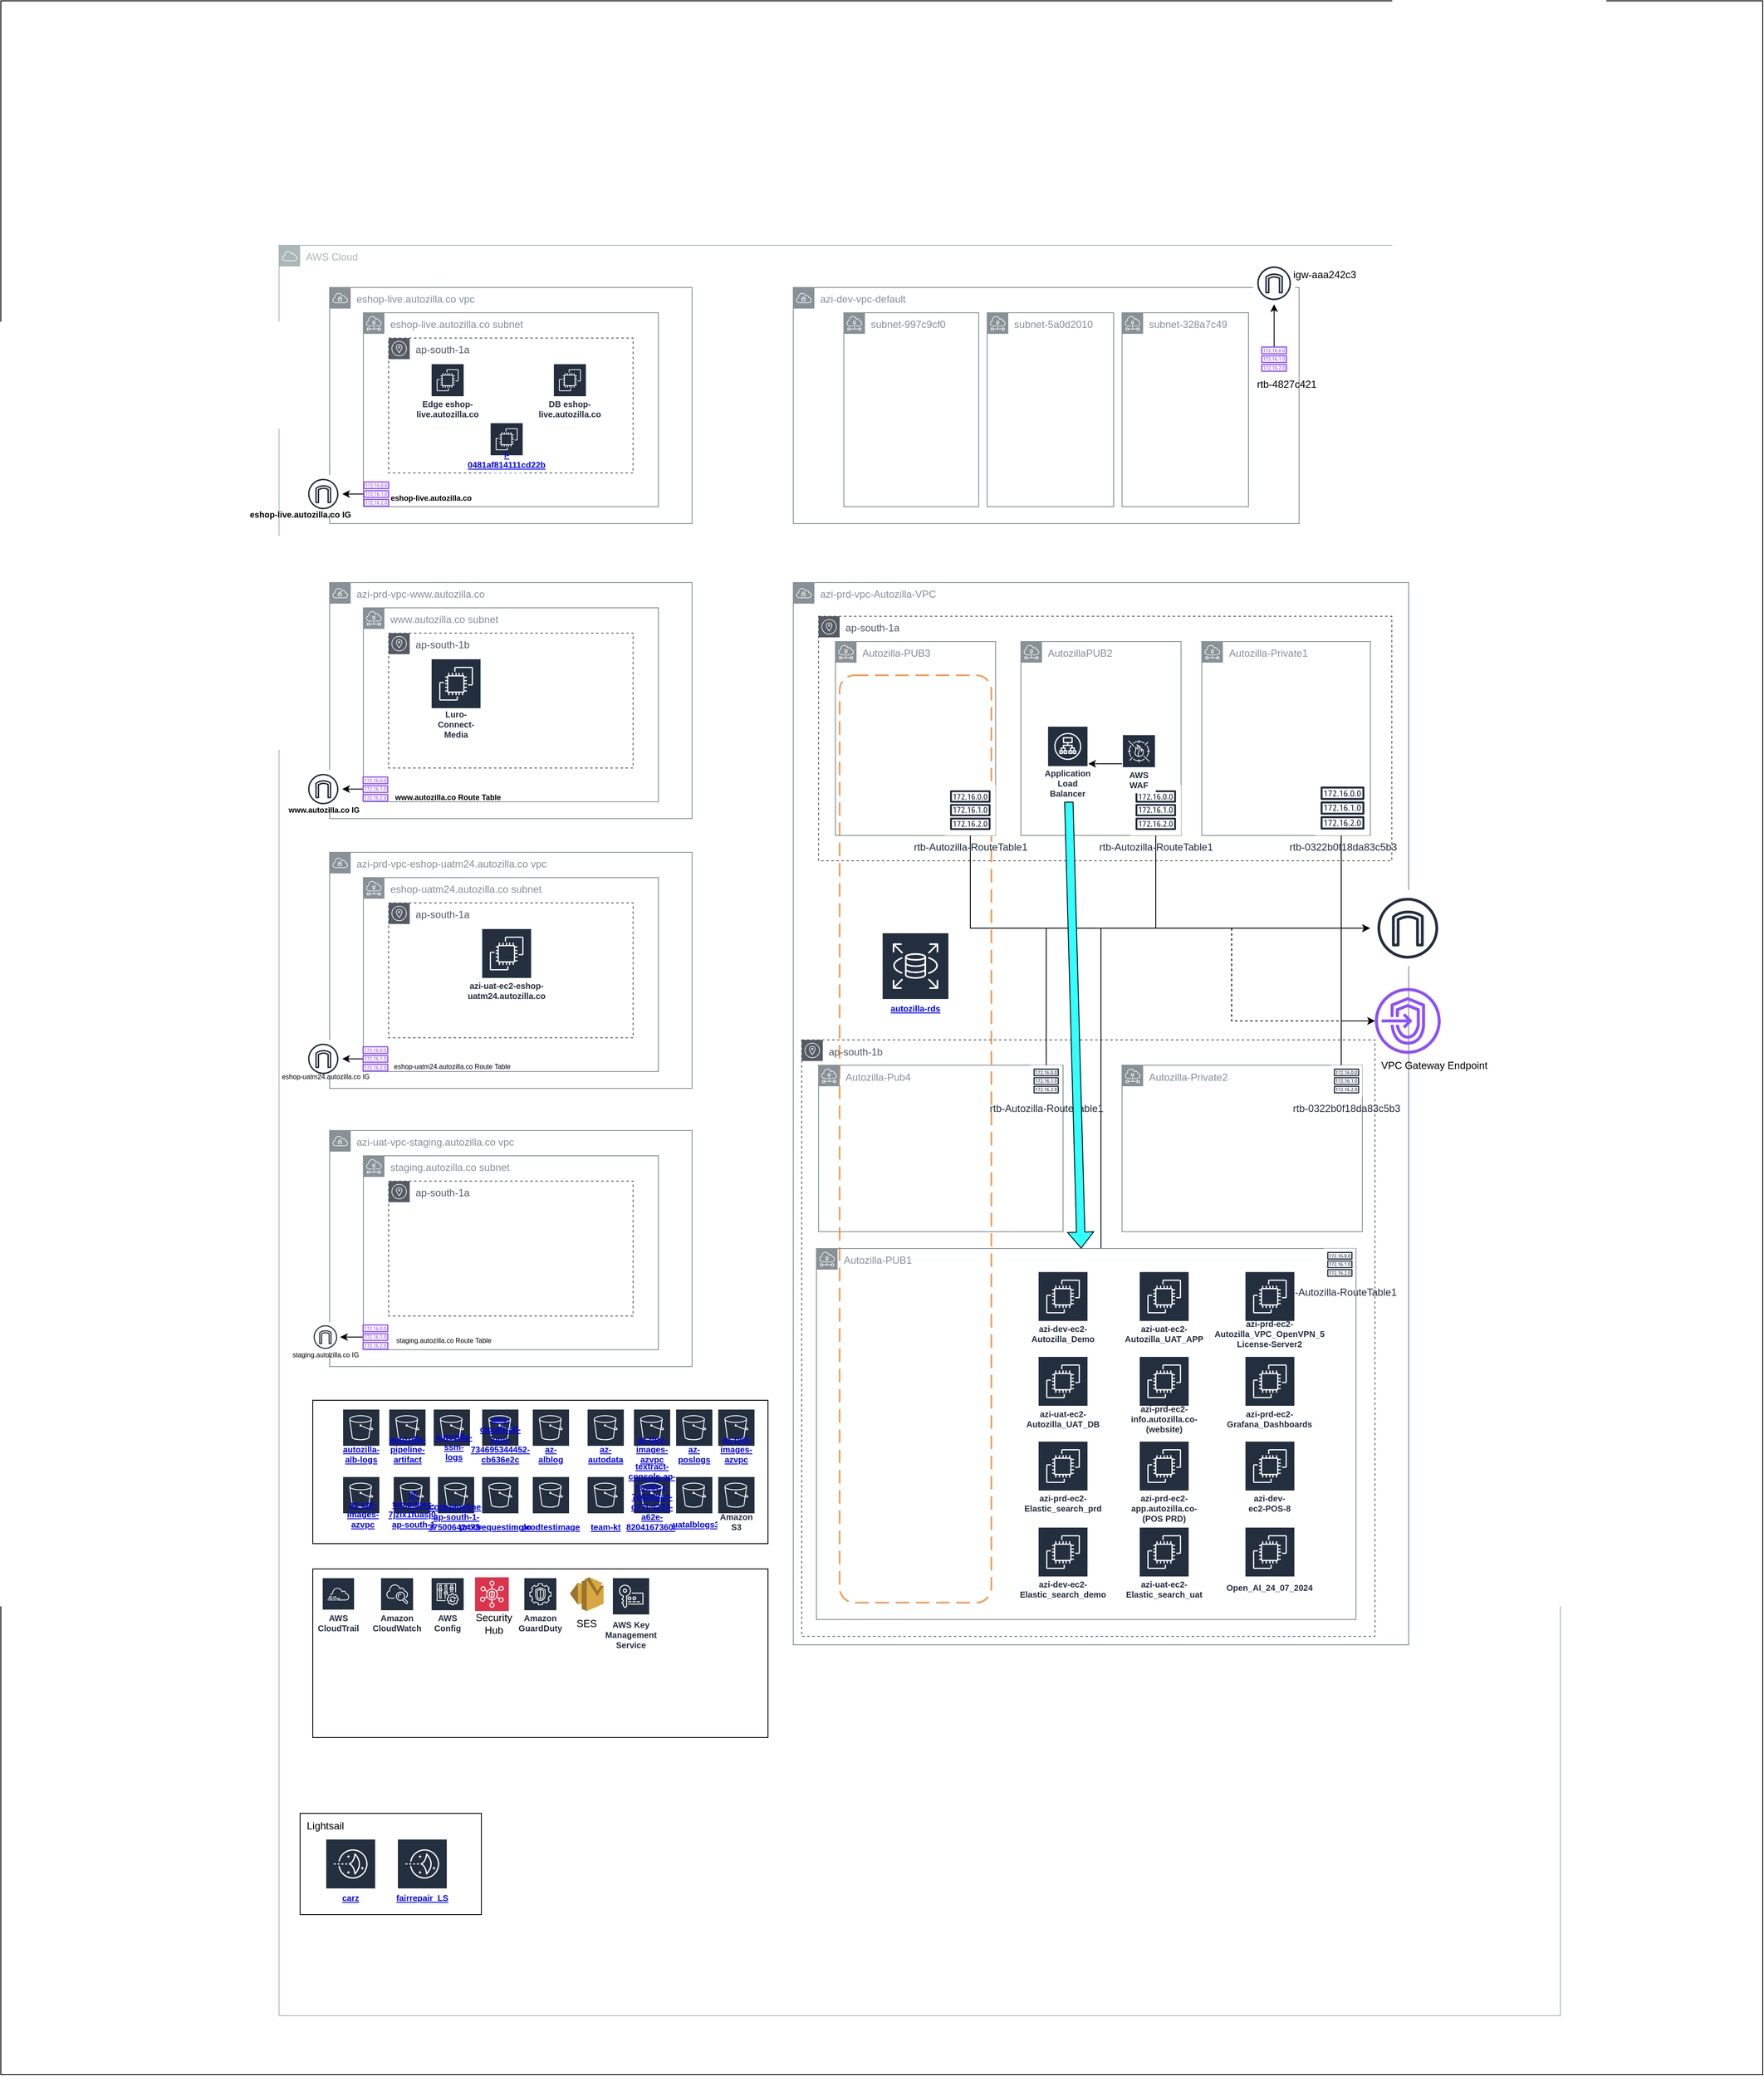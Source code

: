 <mxfile version="25.0.3">
  <diagram name="Page-1" id="V8jJ6hTIM-08f5XtQR1R">
    <mxGraphModel dx="2693" dy="1897" grid="1" gridSize="10" guides="1" tooltips="1" connect="1" arrows="1" fold="1" page="1" pageScale="1" pageWidth="850" pageHeight="1100" math="0" shadow="0">
      <root>
        <mxCell id="0" />
        <mxCell id="1" parent="0" />
        <mxCell id="osnPLwHDW5WN9JGUpa0Q-143" value="" style="rounded=0;whiteSpace=wrap;html=1;" vertex="1" parent="1">
          <mxGeometry x="-270" y="-260" width="2090" height="2460" as="geometry" />
        </mxCell>
        <mxCell id="osnPLwHDW5WN9JGUpa0Q-142" value="" style="rounded=1;arcSize=10;dashed=1;strokeColor=#F59D56;fillColor=none;gradientColor=none;dashPattern=8 4;strokeWidth=2;" vertex="1" parent="1">
          <mxGeometry x="725" y="540" width="180" height="1100" as="geometry" />
        </mxCell>
        <mxCell id="osnPLwHDW5WN9JGUpa0Q-2" value="AWS Cloud" style="sketch=0;outlineConnect=0;gradientColor=none;html=1;whiteSpace=wrap;fontSize=12;fontStyle=0;shape=mxgraph.aws4.group;grIcon=mxgraph.aws4.group_aws_cloud;strokeColor=#AAB7B8;fillColor=none;verticalAlign=top;align=left;spacingLeft=30;fontColor=#AAB7B8;dashed=0;" vertex="1" parent="1">
          <mxGeometry x="60" y="30" width="1520" height="2100" as="geometry" />
        </mxCell>
        <mxCell id="osnPLwHDW5WN9JGUpa0Q-76" value="azi-prd-vpc-Autozilla-VPC" style="sketch=0;outlineConnect=0;gradientColor=none;html=1;whiteSpace=wrap;fontSize=12;fontStyle=0;shape=mxgraph.aws4.group;grIcon=mxgraph.aws4.group_vpc;strokeColor=#879196;fillColor=none;verticalAlign=top;align=left;spacingLeft=30;fontColor=#879196;dashed=0;" vertex="1" parent="1">
          <mxGeometry x="670" y="430" width="730" height="1260" as="geometry" />
        </mxCell>
        <mxCell id="osnPLwHDW5WN9JGUpa0Q-83" value="ap-south-1a" style="sketch=0;outlineConnect=0;gradientColor=none;html=1;whiteSpace=wrap;fontSize=12;fontStyle=0;shape=mxgraph.aws4.group;grIcon=mxgraph.aws4.group_availability_zone;strokeColor=#545B64;fillColor=none;verticalAlign=top;align=left;spacingLeft=30;fontColor=#545B64;dashed=1;" vertex="1" parent="1">
          <mxGeometry x="700" y="470" width="680" height="290" as="geometry" />
        </mxCell>
        <mxCell id="osnPLwHDW5WN9JGUpa0Q-3" value="eshop-live.autozilla.co vpc" style="sketch=0;outlineConnect=0;gradientColor=none;html=1;whiteSpace=wrap;fontSize=12;fontStyle=0;shape=mxgraph.aws4.group;grIcon=mxgraph.aws4.group_vpc;strokeColor=#879196;fillColor=none;verticalAlign=top;align=left;spacingLeft=30;fontColor=#879196;dashed=0;" vertex="1" parent="1">
          <mxGeometry x="120" y="80" width="430" height="280" as="geometry" />
        </mxCell>
        <mxCell id="osnPLwHDW5WN9JGUpa0Q-9" value="eshop-live.autozilla.co subnet" style="sketch=0;outlineConnect=0;gradientColor=none;html=1;whiteSpace=wrap;fontSize=12;fontStyle=0;shape=mxgraph.aws4.group;grIcon=mxgraph.aws4.group_subnet;strokeColor=#879196;fillColor=none;verticalAlign=top;align=left;spacingLeft=30;fontColor=#879196;dashed=0;" vertex="1" parent="1">
          <mxGeometry x="160" y="110" width="350" height="230" as="geometry" />
        </mxCell>
        <mxCell id="osnPLwHDW5WN9JGUpa0Q-10" value="ap-south-1a" style="sketch=0;outlineConnect=0;gradientColor=none;html=1;whiteSpace=wrap;fontSize=12;fontStyle=0;shape=mxgraph.aws4.group;grIcon=mxgraph.aws4.group_availability_zone;strokeColor=#545B64;fillColor=none;verticalAlign=top;align=left;spacingLeft=30;fontColor=#545B64;dashed=1;" vertex="1" parent="1">
          <mxGeometry x="190" y="140" width="290" height="160" as="geometry" />
        </mxCell>
        <mxCell id="osnPLwHDW5WN9JGUpa0Q-13" style="edgeStyle=orthogonalEdgeStyle;rounded=0;orthogonalLoop=1;jettySize=auto;html=1;" edge="1" parent="1" source="osnPLwHDW5WN9JGUpa0Q-11" target="osnPLwHDW5WN9JGUpa0Q-12">
          <mxGeometry relative="1" as="geometry">
            <Array as="points">
              <mxPoint x="140" y="325" />
            </Array>
          </mxGeometry>
        </mxCell>
        <mxCell id="osnPLwHDW5WN9JGUpa0Q-11" value="" style="sketch=0;outlineConnect=0;fontColor=#232F3E;gradientColor=none;fillColor=#8C4FFF;strokeColor=none;dashed=0;verticalLabelPosition=bottom;verticalAlign=top;align=center;html=1;fontSize=12;fontStyle=0;aspect=fixed;pointerEvents=1;shape=mxgraph.aws4.route_table;" vertex="1" parent="1">
          <mxGeometry x="160" y="310" width="30.79" height="30" as="geometry" />
        </mxCell>
        <mxCell id="osnPLwHDW5WN9JGUpa0Q-12" value="&lt;h1 data-awsui-analytics-label=&quot;.awsui_heading-text_105ke_268sp_5&quot; class=&quot;awsui_heading_2qdw9_kiqfw_370 awsui_heading-variant-h1_2qdw9_kiqfw_381&quot;&gt;&lt;br&gt;&lt;/h1&gt;" style="sketch=0;outlineConnect=0;fontColor=#232F3E;gradientColor=none;strokeColor=#232F3E;fillColor=#ffffff;dashed=0;verticalLabelPosition=bottom;verticalAlign=top;align=center;html=1;fontSize=12;fontStyle=0;aspect=fixed;shape=mxgraph.aws4.resourceIcon;resIcon=mxgraph.aws4.internet_gateway;" vertex="1" parent="1">
          <mxGeometry x="90" y="302.5" width="45" height="45" as="geometry" />
        </mxCell>
        <mxCell id="osnPLwHDW5WN9JGUpa0Q-14" value="&lt;h1 data-awsui-analytics-label=&quot;.awsui_heading-text_105ke_268sp_5&quot; class=&quot;awsui_heading_2qdw9_kiqfw_370 awsui_heading-variant-h1_2qdw9_kiqfw_381&quot;&gt;&lt;font style=&quot;font-size: 9px;&quot;&gt;&lt;span id=&quot;heading25-1733813178004-6678&quot; class=&quot;awsui_heading-text_2qdw9_kiqfw_397 awsui_heading-text_105ke_268sp_5 awsui_heading-text-variant-h1_2qdw9_kiqfw_400&quot;&gt;eshop-live.autozilla.co&lt;/span&gt;&lt;/font&gt;&lt;/h1&gt;" style="text;html=1;align=center;verticalAlign=middle;resizable=0;points=[];autosize=1;strokeColor=none;fillColor=none;" vertex="1" parent="1">
          <mxGeometry x="180" y="290" width="120" height="70" as="geometry" />
        </mxCell>
        <mxCell id="osnPLwHDW5WN9JGUpa0Q-15" value="&lt;h1 data-awsui-analytics-label=&quot;.awsui_heading-text_105ke_268sp_5&quot; class=&quot;awsui_heading_2qdw9_kiqfw_370 awsui_heading-variant-h1_2qdw9_kiqfw_381&quot;&gt;&lt;font style=&quot;font-size: 10px;&quot;&gt;&lt;span id=&quot;heading22-1733813619653-7063&quot; class=&quot;awsui_heading-text_2qdw9_kiqfw_397 awsui_heading-text_105ke_268sp_5 awsui_heading-text-variant-h1_2qdw9_kiqfw_400&quot;&gt;eshop-live.autozilla.co IG&lt;/span&gt;&lt;/font&gt;&lt;/h1&gt;" style="text;html=1;align=center;verticalAlign=middle;resizable=0;points=[];autosize=1;strokeColor=none;fillColor=none;" vertex="1" parent="1">
          <mxGeometry x="10" y="310" width="150" height="70" as="geometry" />
        </mxCell>
        <mxCell id="osnPLwHDW5WN9JGUpa0Q-18" value="Edge eshop-live.autozilla.co" style="sketch=0;outlineConnect=0;fontColor=#232F3E;gradientColor=none;strokeColor=#ffffff;fillColor=#232F3E;dashed=0;verticalLabelPosition=middle;verticalAlign=bottom;align=center;html=1;whiteSpace=wrap;fontSize=10;fontStyle=1;spacing=3;shape=mxgraph.aws4.productIcon;prIcon=mxgraph.aws4.ec2;" vertex="1" parent="1">
          <mxGeometry x="240" y="170" width="40" height="70" as="geometry" />
        </mxCell>
        <mxCell id="osnPLwHDW5WN9JGUpa0Q-22" value="DB eshop-live.autozilla.co" style="sketch=0;outlineConnect=0;fontColor=#232F3E;gradientColor=none;strokeColor=#ffffff;fillColor=#232F3E;dashed=0;verticalLabelPosition=middle;verticalAlign=bottom;align=center;html=1;whiteSpace=wrap;fontSize=10;fontStyle=1;spacing=3;shape=mxgraph.aws4.productIcon;prIcon=mxgraph.aws4.ec2;" vertex="1" parent="1">
          <mxGeometry x="385" y="170" width="40" height="70" as="geometry" />
        </mxCell>
        <mxCell id="osnPLwHDW5WN9JGUpa0Q-23" value="&lt;a href=&quot;https://ap-south-1.console.aws.amazon.com/ec2/home?region=ap-south-1#InstanceDetails:instanceId=i-0481af814111cd22b&quot; target=&quot;_top&quot; data-analytics-funnel-value=&quot;link736-1733813801852-4759&quot; data-awsui-analytics=&quot;{&amp;quot;action&amp;quot;:&amp;quot;click&amp;quot;,&amp;quot;detail&amp;quot;:{&amp;quot;label&amp;quot;:{&amp;quot;root&amp;quot;:&amp;quot;self&amp;quot;},&amp;quot;external&amp;quot;:&amp;quot;false&amp;quot;,&amp;quot;href&amp;quot;:&amp;quot;#InstanceDetails:instanceId=i-0481af814111cd22b&amp;quot;},&amp;quot;component&amp;quot;:{&amp;quot;name&amp;quot;:&amp;quot;awsui.Link&amp;quot;,&amp;quot;label&amp;quot;:{&amp;quot;root&amp;quot;:&amp;quot;self&amp;quot;},&amp;quot;properties&amp;quot;:{&amp;quot;variant&amp;quot;:&amp;quot;secondary&amp;quot;}}}&quot; class=&quot;awsui_link_4c84z_iv0u7_141 awsui_variant-secondary_4c84z_iv0u7_210 awsui_font-size-body-m_4c84z_iv0u7_474&quot; id=&quot;link-self737-1733813801852-2143&quot;&gt;i-0481af814111cd22b&lt;/a&gt;" style="sketch=0;outlineConnect=0;fontColor=#232F3E;gradientColor=none;strokeColor=#ffffff;fillColor=#232F3E;dashed=0;verticalLabelPosition=middle;verticalAlign=bottom;align=center;html=1;whiteSpace=wrap;fontSize=10;fontStyle=1;spacing=3;shape=mxgraph.aws4.productIcon;prIcon=mxgraph.aws4.ec2;" vertex="1" parent="1">
          <mxGeometry x="310" y="240" width="40" height="60" as="geometry" />
        </mxCell>
        <mxCell id="osnPLwHDW5WN9JGUpa0Q-24" value="azi-prd-vpc-www.autozilla.co" style="sketch=0;outlineConnect=0;gradientColor=none;html=1;whiteSpace=wrap;fontSize=12;fontStyle=0;shape=mxgraph.aws4.group;grIcon=mxgraph.aws4.group_vpc;strokeColor=#879196;fillColor=none;verticalAlign=top;align=left;spacingLeft=30;fontColor=#879196;dashed=0;" vertex="1" parent="1">
          <mxGeometry x="120" y="430" width="430" height="280" as="geometry" />
        </mxCell>
        <mxCell id="osnPLwHDW5WN9JGUpa0Q-25" value="www.autozilla.co subnet" style="sketch=0;outlineConnect=0;gradientColor=none;html=1;whiteSpace=wrap;fontSize=12;fontStyle=0;shape=mxgraph.aws4.group;grIcon=mxgraph.aws4.group_subnet;strokeColor=#879196;fillColor=none;verticalAlign=top;align=left;spacingLeft=30;fontColor=#879196;dashed=0;" vertex="1" parent="1">
          <mxGeometry x="160" y="460" width="350" height="230" as="geometry" />
        </mxCell>
        <mxCell id="osnPLwHDW5WN9JGUpa0Q-26" value="ap-south-1b" style="sketch=0;outlineConnect=0;gradientColor=none;html=1;whiteSpace=wrap;fontSize=12;fontStyle=0;shape=mxgraph.aws4.group;grIcon=mxgraph.aws4.group_availability_zone;strokeColor=#545B64;fillColor=none;verticalAlign=top;align=left;spacingLeft=30;fontColor=#545B64;dashed=1;" vertex="1" parent="1">
          <mxGeometry x="190" y="490" width="290" height="160" as="geometry" />
        </mxCell>
        <mxCell id="osnPLwHDW5WN9JGUpa0Q-27" value="&lt;h1 data-awsui-analytics-label=&quot;.awsui_heading-text_105ke_268sp_5&quot; class=&quot;awsui_heading_2qdw9_kiqfw_370 awsui_heading-variant-h1_2qdw9_kiqfw_381&quot;&gt;&lt;br&gt;&lt;/h1&gt;" style="sketch=0;outlineConnect=0;fontColor=#232F3E;gradientColor=none;strokeColor=#232F3E;fillColor=#ffffff;dashed=0;verticalLabelPosition=bottom;verticalAlign=top;align=center;html=1;fontSize=12;fontStyle=0;aspect=fixed;shape=mxgraph.aws4.resourceIcon;resIcon=mxgraph.aws4.internet_gateway;" vertex="1" parent="1">
          <mxGeometry x="90" y="652.5" width="45" height="45" as="geometry" />
        </mxCell>
        <mxCell id="osnPLwHDW5WN9JGUpa0Q-28" value="&lt;h1 data-awsui-analytics-label=&quot;.awsui_heading-text_105ke_268sp_5&quot; class=&quot;awsui_heading_2qdw9_kiqfw_370 awsui_heading-variant-h1_2qdw9_kiqfw_381&quot;&gt;&lt;font style=&quot;font-size: 9px;&quot;&gt;www.autozilla.co Route Table&lt;/font&gt;&lt;/h1&gt;&lt;h1 data-awsui-analytics-label=&quot;.awsui_heading-text_105ke_268sp_5&quot; class=&quot;awsui_heading_2qdw9_kiqfw_370 awsui_heading-variant-h1_2qdw9_kiqfw_381&quot;&gt;&lt;/h1&gt;" style="text;html=1;align=center;verticalAlign=middle;resizable=0;points=[];autosize=1;strokeColor=none;fillColor=none;" vertex="1" parent="1">
          <mxGeometry x="185" y="645" width="150" height="70" as="geometry" />
        </mxCell>
        <mxCell id="osnPLwHDW5WN9JGUpa0Q-29" value="&lt;h1 data-awsui-analytics-label=&quot;.awsui_heading-text_105ke_268sp_5&quot; class=&quot;awsui_heading_2qdw9_kiqfw_370 awsui_heading-variant-h1_2qdw9_kiqfw_381&quot;&gt;&lt;font style=&quot;font-size: 9px;&quot;&gt;www.autozilla.co IG&lt;/font&gt;&lt;/h1&gt;" style="text;html=1;align=center;verticalAlign=middle;resizable=0;points=[];autosize=1;strokeColor=none;fillColor=none;" vertex="1" parent="1">
          <mxGeometry x="57.5" y="660" width="110" height="70" as="geometry" />
        </mxCell>
        <mxCell id="osnPLwHDW5WN9JGUpa0Q-30" value="Luro-Connect-Media" style="sketch=0;outlineConnect=0;fontColor=#232F3E;gradientColor=none;strokeColor=#ffffff;fillColor=#232F3E;dashed=0;verticalLabelPosition=middle;verticalAlign=bottom;align=center;html=1;whiteSpace=wrap;fontSize=10;fontStyle=1;spacing=3;shape=mxgraph.aws4.productIcon;prIcon=mxgraph.aws4.ec2;" vertex="1" parent="1">
          <mxGeometry x="240" y="520" width="60" height="100" as="geometry" />
        </mxCell>
        <mxCell id="osnPLwHDW5WN9JGUpa0Q-33" style="edgeStyle=orthogonalEdgeStyle;rounded=0;orthogonalLoop=1;jettySize=auto;html=1;" edge="1" parent="1" source="osnPLwHDW5WN9JGUpa0Q-34" target="osnPLwHDW5WN9JGUpa0Q-27">
          <mxGeometry relative="1" as="geometry">
            <mxPoint x="130" y="635" as="targetPoint" />
          </mxGeometry>
        </mxCell>
        <mxCell id="osnPLwHDW5WN9JGUpa0Q-34" value="" style="sketch=0;outlineConnect=0;fontColor=#232F3E;gradientColor=none;fillColor=#8C4FFF;strokeColor=none;dashed=0;verticalLabelPosition=bottom;verticalAlign=top;align=center;html=1;fontSize=12;fontStyle=0;aspect=fixed;pointerEvents=1;shape=mxgraph.aws4.route_table;" vertex="1" parent="1">
          <mxGeometry x="158.95" y="660" width="30.79" height="30" as="geometry" />
        </mxCell>
        <mxCell id="osnPLwHDW5WN9JGUpa0Q-37" value="azi-prd-vpc-eshop-uatm24.autozilla.co vpc" style="sketch=0;outlineConnect=0;gradientColor=none;html=1;whiteSpace=wrap;fontSize=12;fontStyle=0;shape=mxgraph.aws4.group;grIcon=mxgraph.aws4.group_vpc;strokeColor=#879196;fillColor=none;verticalAlign=top;align=left;spacingLeft=30;fontColor=#879196;dashed=0;" vertex="1" parent="1">
          <mxGeometry x="120" y="750" width="430" height="280" as="geometry" />
        </mxCell>
        <mxCell id="osnPLwHDW5WN9JGUpa0Q-38" value="eshop-uatm24.autozilla.co subnet" style="sketch=0;outlineConnect=0;gradientColor=none;html=1;whiteSpace=wrap;fontSize=12;fontStyle=0;shape=mxgraph.aws4.group;grIcon=mxgraph.aws4.group_subnet;strokeColor=#879196;fillColor=none;verticalAlign=top;align=left;spacingLeft=30;fontColor=#879196;dashed=0;" vertex="1" parent="1">
          <mxGeometry x="160" y="780" width="350" height="230" as="geometry" />
        </mxCell>
        <mxCell id="osnPLwHDW5WN9JGUpa0Q-39" value="ap-south-1a" style="sketch=0;outlineConnect=0;gradientColor=none;html=1;whiteSpace=wrap;fontSize=12;fontStyle=0;shape=mxgraph.aws4.group;grIcon=mxgraph.aws4.group_availability_zone;strokeColor=#545B64;fillColor=none;verticalAlign=top;align=left;spacingLeft=30;fontColor=#545B64;dashed=1;" vertex="1" parent="1">
          <mxGeometry x="190" y="810" width="290" height="160" as="geometry" />
        </mxCell>
        <mxCell id="osnPLwHDW5WN9JGUpa0Q-40" value="&lt;h1 data-awsui-analytics-label=&quot;.awsui_heading-text_105ke_268sp_5&quot; class=&quot;awsui_heading_2qdw9_kiqfw_370 awsui_heading-variant-h1_2qdw9_kiqfw_381&quot;&gt;&lt;br&gt;&lt;/h1&gt;" style="sketch=0;outlineConnect=0;fontColor=#232F3E;gradientColor=none;strokeColor=#232F3E;fillColor=#ffffff;dashed=0;verticalLabelPosition=bottom;verticalAlign=top;align=center;html=1;fontSize=12;fontStyle=0;aspect=fixed;shape=mxgraph.aws4.resourceIcon;resIcon=mxgraph.aws4.internet_gateway;" vertex="1" parent="1">
          <mxGeometry x="90" y="972.5" width="45" height="45" as="geometry" />
        </mxCell>
        <mxCell id="osnPLwHDW5WN9JGUpa0Q-41" value="&lt;font style=&quot;font-size: 8px;&quot;&gt;eshop-uatm24.autozilla.co Route Table&lt;/font&gt;" style="text;html=1;align=center;verticalAlign=middle;resizable=0;points=[];autosize=1;strokeColor=none;fillColor=none;" vertex="1" parent="1">
          <mxGeometry x="180" y="987.5" width="170" height="30" as="geometry" />
        </mxCell>
        <mxCell id="osnPLwHDW5WN9JGUpa0Q-42" value="&lt;font style=&quot;font-size: 8px;&quot;&gt;eshop-uatm24.autozilla.co IG&lt;/font&gt;" style="text;html=1;align=center;verticalAlign=middle;resizable=0;points=[];autosize=1;strokeColor=none;fillColor=none;" vertex="1" parent="1">
          <mxGeometry x="50" y="1000" width="130" height="30" as="geometry" />
        </mxCell>
        <mxCell id="osnPLwHDW5WN9JGUpa0Q-43" value="azi-uat-ec2-eshop-uatm24.autozilla.co" style="sketch=0;outlineConnect=0;fontColor=#232F3E;gradientColor=none;strokeColor=#ffffff;fillColor=#232F3E;dashed=0;verticalLabelPosition=middle;verticalAlign=bottom;align=center;html=1;whiteSpace=wrap;fontSize=10;fontStyle=1;spacing=3;shape=mxgraph.aws4.productIcon;prIcon=mxgraph.aws4.ec2;" vertex="1" parent="1">
          <mxGeometry x="300" y="840" width="60" height="90" as="geometry" />
        </mxCell>
        <mxCell id="osnPLwHDW5WN9JGUpa0Q-44" style="edgeStyle=orthogonalEdgeStyle;rounded=0;orthogonalLoop=1;jettySize=auto;html=1;" edge="1" parent="1" source="osnPLwHDW5WN9JGUpa0Q-45" target="osnPLwHDW5WN9JGUpa0Q-40">
          <mxGeometry relative="1" as="geometry">
            <mxPoint x="130" y="955" as="targetPoint" />
          </mxGeometry>
        </mxCell>
        <mxCell id="osnPLwHDW5WN9JGUpa0Q-45" value="" style="sketch=0;outlineConnect=0;fontColor=#232F3E;gradientColor=none;fillColor=#8C4FFF;strokeColor=none;dashed=0;verticalLabelPosition=bottom;verticalAlign=top;align=center;html=1;fontSize=12;fontStyle=0;aspect=fixed;pointerEvents=1;shape=mxgraph.aws4.route_table;" vertex="1" parent="1">
          <mxGeometry x="158.95" y="980" width="30.79" height="30" as="geometry" />
        </mxCell>
        <mxCell id="osnPLwHDW5WN9JGUpa0Q-46" value="azi-uat-vpc-staging.autozilla.co vpc" style="sketch=0;outlineConnect=0;gradientColor=none;html=1;whiteSpace=wrap;fontSize=12;fontStyle=0;shape=mxgraph.aws4.group;grIcon=mxgraph.aws4.group_vpc;strokeColor=#879196;fillColor=none;verticalAlign=top;align=left;spacingLeft=30;fontColor=#879196;dashed=0;" vertex="1" parent="1">
          <mxGeometry x="120" y="1080" width="430" height="280" as="geometry" />
        </mxCell>
        <mxCell id="osnPLwHDW5WN9JGUpa0Q-47" value="staging.autozilla.co subnet" style="sketch=0;outlineConnect=0;gradientColor=none;html=1;whiteSpace=wrap;fontSize=12;fontStyle=0;shape=mxgraph.aws4.group;grIcon=mxgraph.aws4.group_subnet;strokeColor=#879196;fillColor=none;verticalAlign=top;align=left;spacingLeft=30;fontColor=#879196;dashed=0;" vertex="1" parent="1">
          <mxGeometry x="160" y="1110" width="350" height="230" as="geometry" />
        </mxCell>
        <mxCell id="osnPLwHDW5WN9JGUpa0Q-48" value="ap-south-1a" style="sketch=0;outlineConnect=0;gradientColor=none;html=1;whiteSpace=wrap;fontSize=12;fontStyle=0;shape=mxgraph.aws4.group;grIcon=mxgraph.aws4.group_availability_zone;strokeColor=#545B64;fillColor=none;verticalAlign=top;align=left;spacingLeft=30;fontColor=#545B64;dashed=1;" vertex="1" parent="1">
          <mxGeometry x="190" y="1140" width="290" height="160" as="geometry" />
        </mxCell>
        <mxCell id="osnPLwHDW5WN9JGUpa0Q-49" value="&lt;h1 data-awsui-analytics-label=&quot;.awsui_heading-text_105ke_268sp_5&quot; class=&quot;awsui_heading_2qdw9_kiqfw_370 awsui_heading-variant-h1_2qdw9_kiqfw_381&quot;&gt;&lt;br&gt;&lt;/h1&gt;" style="sketch=0;outlineConnect=0;fontColor=#232F3E;gradientColor=none;strokeColor=#232F3E;fillColor=#ffffff;dashed=0;verticalLabelPosition=bottom;verticalAlign=top;align=center;html=1;fontSize=12;fontStyle=0;aspect=fixed;shape=mxgraph.aws4.resourceIcon;resIcon=mxgraph.aws4.internet_gateway;" vertex="1" parent="1">
          <mxGeometry x="97.5" y="1307.5" width="35" height="35" as="geometry" />
        </mxCell>
        <mxCell id="osnPLwHDW5WN9JGUpa0Q-50" value="&lt;font style=&quot;font-size: 8px;&quot;&gt;staging.autozilla.co Route Table&lt;/font&gt;" style="text;html=1;align=center;verticalAlign=middle;resizable=0;points=[];autosize=1;strokeColor=none;fillColor=none;" vertex="1" parent="1">
          <mxGeometry x="180" y="1312.5" width="150" height="30" as="geometry" />
        </mxCell>
        <mxCell id="osnPLwHDW5WN9JGUpa0Q-51" value="&lt;font style=&quot;font-size: 8px;&quot;&gt;staging.autozilla.co IG&lt;br&gt;&lt;/font&gt;" style="text;html=1;align=center;verticalAlign=middle;resizable=0;points=[];autosize=1;strokeColor=none;fillColor=none;" vertex="1" parent="1">
          <mxGeometry x="60" y="1330" width="110" height="30" as="geometry" />
        </mxCell>
        <mxCell id="osnPLwHDW5WN9JGUpa0Q-53" style="edgeStyle=orthogonalEdgeStyle;rounded=0;orthogonalLoop=1;jettySize=auto;html=1;" edge="1" parent="1" source="osnPLwHDW5WN9JGUpa0Q-54" target="osnPLwHDW5WN9JGUpa0Q-49">
          <mxGeometry relative="1" as="geometry">
            <mxPoint x="130" y="1285" as="targetPoint" />
          </mxGeometry>
        </mxCell>
        <mxCell id="osnPLwHDW5WN9JGUpa0Q-54" value="" style="sketch=0;outlineConnect=0;fontColor=#232F3E;gradientColor=none;fillColor=#8C4FFF;strokeColor=none;dashed=0;verticalLabelPosition=bottom;verticalAlign=top;align=center;html=1;fontSize=12;fontStyle=0;aspect=fixed;pointerEvents=1;shape=mxgraph.aws4.route_table;" vertex="1" parent="1">
          <mxGeometry x="158.95" y="1310" width="30.79" height="30" as="geometry" />
        </mxCell>
        <mxCell id="osnPLwHDW5WN9JGUpa0Q-59" value="azi-dev-vpc-default" style="sketch=0;outlineConnect=0;gradientColor=none;html=1;whiteSpace=wrap;fontSize=12;fontStyle=0;shape=mxgraph.aws4.group;grIcon=mxgraph.aws4.group_vpc;strokeColor=#879196;fillColor=none;verticalAlign=top;align=left;spacingLeft=30;fontColor=#879196;dashed=0;" vertex="1" parent="1">
          <mxGeometry x="670" y="80" width="600" height="280" as="geometry" />
        </mxCell>
        <mxCell id="osnPLwHDW5WN9JGUpa0Q-60" value="subnet-997c9cf0" style="sketch=0;outlineConnect=0;gradientColor=none;html=1;whiteSpace=wrap;fontSize=12;fontStyle=0;shape=mxgraph.aws4.group;grIcon=mxgraph.aws4.group_subnet;strokeColor=#879196;fillColor=none;verticalAlign=top;align=left;spacingLeft=30;fontColor=#879196;dashed=0;" vertex="1" parent="1">
          <mxGeometry x="730" y="110" width="160" height="230" as="geometry" />
        </mxCell>
        <mxCell id="osnPLwHDW5WN9JGUpa0Q-61" value="subnet-5a0d2010" style="sketch=0;outlineConnect=0;gradientColor=none;html=1;whiteSpace=wrap;fontSize=12;fontStyle=0;shape=mxgraph.aws4.group;grIcon=mxgraph.aws4.group_subnet;strokeColor=#879196;fillColor=none;verticalAlign=top;align=left;spacingLeft=30;fontColor=#879196;dashed=0;" vertex="1" parent="1">
          <mxGeometry x="900" y="110" width="150" height="230" as="geometry" />
        </mxCell>
        <mxCell id="osnPLwHDW5WN9JGUpa0Q-62" value="subnet-328a7c49" style="sketch=0;outlineConnect=0;gradientColor=none;html=1;whiteSpace=wrap;fontSize=12;fontStyle=0;shape=mxgraph.aws4.group;grIcon=mxgraph.aws4.group_subnet;strokeColor=#879196;fillColor=none;verticalAlign=top;align=left;spacingLeft=30;fontColor=#879196;dashed=0;" vertex="1" parent="1">
          <mxGeometry x="1060" y="110" width="150" height="230" as="geometry" />
        </mxCell>
        <mxCell id="osnPLwHDW5WN9JGUpa0Q-67" style="edgeStyle=orthogonalEdgeStyle;rounded=0;orthogonalLoop=1;jettySize=auto;html=1;" edge="1" parent="1" source="osnPLwHDW5WN9JGUpa0Q-63" target="osnPLwHDW5WN9JGUpa0Q-66">
          <mxGeometry relative="1" as="geometry" />
        </mxCell>
        <mxCell id="osnPLwHDW5WN9JGUpa0Q-63" value="" style="sketch=0;outlineConnect=0;fontColor=#232F3E;gradientColor=none;fillColor=#8C4FFF;strokeColor=none;dashed=0;verticalLabelPosition=bottom;verticalAlign=top;align=center;html=1;fontSize=12;fontStyle=0;aspect=fixed;pointerEvents=1;shape=mxgraph.aws4.route_table;" vertex="1" parent="1">
          <mxGeometry x="1225" y="150" width="30.79" height="30" as="geometry" />
        </mxCell>
        <mxCell id="osnPLwHDW5WN9JGUpa0Q-66" value="&lt;h1 data-awsui-analytics-label=&quot;.awsui_heading-text_105ke_268sp_5&quot; class=&quot;awsui_heading_2qdw9_kiqfw_370 awsui_heading-variant-h1_2qdw9_kiqfw_381&quot;&gt;&lt;br&gt;&lt;/h1&gt;" style="sketch=0;outlineConnect=0;fontColor=#232F3E;gradientColor=none;strokeColor=#232F3E;fillColor=#ffffff;dashed=0;verticalLabelPosition=bottom;verticalAlign=top;align=center;html=1;fontSize=12;fontStyle=0;aspect=fixed;shape=mxgraph.aws4.resourceIcon;resIcon=mxgraph.aws4.internet_gateway;" vertex="1" parent="1">
          <mxGeometry x="1215.39" y="50" width="50" height="50" as="geometry" />
        </mxCell>
        <mxCell id="osnPLwHDW5WN9JGUpa0Q-68" value="igw-aaa242c3" style="text;html=1;align=center;verticalAlign=middle;resizable=0;points=[];autosize=1;strokeColor=none;fillColor=none;" vertex="1" parent="1">
          <mxGeometry x="1250" y="50" width="100" height="30" as="geometry" />
        </mxCell>
        <mxCell id="osnPLwHDW5WN9JGUpa0Q-69" value="rtb-4827c421" style="text;html=1;align=center;verticalAlign=middle;resizable=0;points=[];autosize=1;strokeColor=none;fillColor=none;" vertex="1" parent="1">
          <mxGeometry x="1209.6" y="180" width="90" height="30" as="geometry" />
        </mxCell>
        <mxCell id="osnPLwHDW5WN9JGUpa0Q-77" value="Autozilla-PUB3" style="sketch=0;outlineConnect=0;gradientColor=none;html=1;whiteSpace=wrap;fontSize=12;fontStyle=0;shape=mxgraph.aws4.group;grIcon=mxgraph.aws4.group_subnet;strokeColor=#879196;fillColor=none;verticalAlign=top;align=left;spacingLeft=30;fontColor=#879196;dashed=0;" vertex="1" parent="1">
          <mxGeometry x="720" y="500" width="190" height="230" as="geometry" />
        </mxCell>
        <mxCell id="osnPLwHDW5WN9JGUpa0Q-78" value="AutozillaPUB2" style="sketch=0;outlineConnect=0;gradientColor=none;html=1;whiteSpace=wrap;fontSize=12;fontStyle=0;shape=mxgraph.aws4.group;grIcon=mxgraph.aws4.group_subnet;strokeColor=#879196;fillColor=none;verticalAlign=top;align=left;spacingLeft=30;fontColor=#879196;dashed=0;" vertex="1" parent="1">
          <mxGeometry x="940" y="500" width="190" height="230" as="geometry" />
        </mxCell>
        <mxCell id="osnPLwHDW5WN9JGUpa0Q-79" value="Autozilla-Private1" style="sketch=0;outlineConnect=0;gradientColor=none;html=1;whiteSpace=wrap;fontSize=12;fontStyle=0;shape=mxgraph.aws4.group;grIcon=mxgraph.aws4.group_subnet;strokeColor=#879196;fillColor=none;verticalAlign=top;align=left;spacingLeft=30;fontColor=#879196;dashed=0;" vertex="1" parent="1">
          <mxGeometry x="1154.6" y="500" width="200" height="230" as="geometry" />
        </mxCell>
        <mxCell id="osnPLwHDW5WN9JGUpa0Q-84" value="ap-south-1b" style="sketch=0;outlineConnect=0;gradientColor=none;html=1;whiteSpace=wrap;fontSize=12;fontStyle=0;shape=mxgraph.aws4.group;grIcon=mxgraph.aws4.group_availability_zone;strokeColor=#545B64;fillColor=none;verticalAlign=top;align=left;spacingLeft=30;fontColor=#545B64;dashed=1;" vertex="1" parent="1">
          <mxGeometry x="680" y="972.5" width="680" height="707.5" as="geometry" />
        </mxCell>
        <mxCell id="osnPLwHDW5WN9JGUpa0Q-85" value="Autozilla-Pub4" style="sketch=0;outlineConnect=0;gradientColor=none;html=1;whiteSpace=wrap;fontSize=12;fontStyle=0;shape=mxgraph.aws4.group;grIcon=mxgraph.aws4.group_subnet;strokeColor=#879196;fillColor=none;verticalAlign=top;align=left;spacingLeft=30;fontColor=#879196;dashed=0;" vertex="1" parent="1">
          <mxGeometry x="700" y="1002.5" width="290" height="197.5" as="geometry" />
        </mxCell>
        <mxCell id="osnPLwHDW5WN9JGUpa0Q-110" style="edgeStyle=orthogonalEdgeStyle;rounded=0;orthogonalLoop=1;jettySize=auto;html=1;" edge="1" parent="1" source="osnPLwHDW5WN9JGUpa0Q-86" target="osnPLwHDW5WN9JGUpa0Q-90">
          <mxGeometry relative="1" as="geometry">
            <Array as="points">
              <mxPoint x="1035" y="840" />
            </Array>
          </mxGeometry>
        </mxCell>
        <mxCell id="osnPLwHDW5WN9JGUpa0Q-86" value="Autozilla-PUB1" style="sketch=0;outlineConnect=0;gradientColor=none;html=1;whiteSpace=wrap;fontSize=12;fontStyle=0;shape=mxgraph.aws4.group;grIcon=mxgraph.aws4.group_subnet;strokeColor=#879196;fillColor=none;verticalAlign=top;align=left;spacingLeft=30;fontColor=#879196;dashed=0;" vertex="1" parent="1">
          <mxGeometry x="697.5" y="1220" width="640" height="440" as="geometry" />
        </mxCell>
        <mxCell id="osnPLwHDW5WN9JGUpa0Q-87" value="Autozilla-Private2" style="sketch=0;outlineConnect=0;gradientColor=none;html=1;whiteSpace=wrap;fontSize=12;fontStyle=0;shape=mxgraph.aws4.group;grIcon=mxgraph.aws4.group_subnet;strokeColor=#879196;fillColor=none;verticalAlign=top;align=left;spacingLeft=30;fontColor=#879196;dashed=0;" vertex="1" parent="1">
          <mxGeometry x="1060" y="1002.5" width="285" height="197.5" as="geometry" />
        </mxCell>
        <mxCell id="osnPLwHDW5WN9JGUpa0Q-88" value="" style="sketch=0;outlineConnect=0;fontColor=#232F3E;gradientColor=none;fillColor=#8C4FFF;strokeColor=none;dashed=0;verticalLabelPosition=bottom;verticalAlign=top;align=center;html=1;fontSize=12;fontStyle=0;aspect=fixed;pointerEvents=1;shape=mxgraph.aws4.endpoints;" vertex="1" parent="1">
          <mxGeometry x="1360" y="911" width="78" height="78" as="geometry" />
        </mxCell>
        <mxCell id="osnPLwHDW5WN9JGUpa0Q-90" value="&lt;h1 data-awsui-analytics-label=&quot;.awsui_heading-text_105ke_268sp_5&quot; class=&quot;awsui_heading_2qdw9_kiqfw_370 awsui_heading-variant-h1_2qdw9_kiqfw_381&quot;&gt;&lt;br&gt;&lt;/h1&gt;" style="sketch=0;outlineConnect=0;fontColor=#232F3E;gradientColor=none;strokeColor=#232F3E;fillColor=#ffffff;dashed=0;verticalLabelPosition=bottom;verticalAlign=top;align=center;html=1;fontSize=12;fontStyle=0;aspect=fixed;shape=mxgraph.aws4.resourceIcon;resIcon=mxgraph.aws4.internet_gateway;" vertex="1" parent="1">
          <mxGeometry x="1354" y="795" width="90" height="90" as="geometry" />
        </mxCell>
        <mxCell id="osnPLwHDW5WN9JGUpa0Q-107" style="edgeStyle=orthogonalEdgeStyle;rounded=0;orthogonalLoop=1;jettySize=auto;html=1;" edge="1" parent="1" source="osnPLwHDW5WN9JGUpa0Q-91" target="osnPLwHDW5WN9JGUpa0Q-88">
          <mxGeometry relative="1" as="geometry">
            <Array as="points">
              <mxPoint x="1320" y="950" />
            </Array>
          </mxGeometry>
        </mxCell>
        <mxCell id="osnPLwHDW5WN9JGUpa0Q-91" value="rtb-0322b0f18da83c5b3" style="sketch=0;outlineConnect=0;fontColor=#232F3E;gradientColor=none;strokeColor=#232F3E;fillColor=#ffffff;dashed=0;verticalLabelPosition=bottom;verticalAlign=top;align=center;html=1;fontSize=12;fontStyle=0;aspect=fixed;shape=mxgraph.aws4.resourceIcon;resIcon=mxgraph.aws4.route_table;" vertex="1" parent="1">
          <mxGeometry x="1289" y="665" width="65" height="65" as="geometry" />
        </mxCell>
        <mxCell id="osnPLwHDW5WN9JGUpa0Q-92" value="rtb-Autozilla-RouteTable1" style="sketch=0;outlineConnect=0;fontColor=#232F3E;gradientColor=none;strokeColor=#232F3E;fillColor=#ffffff;dashed=0;verticalLabelPosition=bottom;verticalAlign=top;align=center;html=1;fontSize=12;fontStyle=0;aspect=fixed;shape=mxgraph.aws4.resourceIcon;resIcon=mxgraph.aws4.route_table;" vertex="1" parent="1">
          <mxGeometry x="1299.6" y="1220" width="37.5" height="37.5" as="geometry" />
        </mxCell>
        <mxCell id="osnPLwHDW5WN9JGUpa0Q-108" style="edgeStyle=orthogonalEdgeStyle;rounded=0;orthogonalLoop=1;jettySize=auto;html=1;" edge="1" parent="1" source="osnPLwHDW5WN9JGUpa0Q-102" target="osnPLwHDW5WN9JGUpa0Q-88">
          <mxGeometry relative="1" as="geometry">
            <Array as="points">
              <mxPoint x="1320" y="950" />
            </Array>
          </mxGeometry>
        </mxCell>
        <mxCell id="osnPLwHDW5WN9JGUpa0Q-102" value="rtb-0322b0f18da83c5b3" style="sketch=0;outlineConnect=0;fontColor=#232F3E;gradientColor=none;strokeColor=#232F3E;fillColor=#ffffff;dashed=0;verticalLabelPosition=bottom;verticalAlign=top;align=center;html=1;fontSize=12;fontStyle=0;aspect=fixed;shape=mxgraph.aws4.resourceIcon;resIcon=mxgraph.aws4.route_table;" vertex="1" parent="1">
          <mxGeometry x="1307.5" y="1002.5" width="37.5" height="37.5" as="geometry" />
        </mxCell>
        <mxCell id="osnPLwHDW5WN9JGUpa0Q-109" style="edgeStyle=orthogonalEdgeStyle;rounded=0;orthogonalLoop=1;jettySize=auto;html=1;" edge="1" parent="1" source="osnPLwHDW5WN9JGUpa0Q-104" target="osnPLwHDW5WN9JGUpa0Q-90">
          <mxGeometry relative="1" as="geometry">
            <Array as="points">
              <mxPoint x="1100" y="840" />
            </Array>
          </mxGeometry>
        </mxCell>
        <mxCell id="osnPLwHDW5WN9JGUpa0Q-104" value="rtb-Autozilla-RouteTable1" style="sketch=0;outlineConnect=0;fontColor=#232F3E;gradientColor=none;strokeColor=#232F3E;fillColor=#ffffff;dashed=0;verticalLabelPosition=bottom;verticalAlign=top;align=center;html=1;fontSize=12;fontStyle=0;aspect=fixed;shape=mxgraph.aws4.resourceIcon;resIcon=mxgraph.aws4.route_table;" vertex="1" parent="1">
          <mxGeometry x="1070" y="670" width="60" height="60" as="geometry" />
        </mxCell>
        <mxCell id="osnPLwHDW5WN9JGUpa0Q-112" style="edgeStyle=orthogonalEdgeStyle;rounded=0;orthogonalLoop=1;jettySize=auto;html=1;" edge="1" parent="1" source="osnPLwHDW5WN9JGUpa0Q-105" target="osnPLwHDW5WN9JGUpa0Q-90">
          <mxGeometry relative="1" as="geometry">
            <Array as="points">
              <mxPoint x="970" y="840" />
            </Array>
          </mxGeometry>
        </mxCell>
        <mxCell id="osnPLwHDW5WN9JGUpa0Q-105" value="rtb-Autozilla-RouteTable1" style="sketch=0;outlineConnect=0;fontColor=#232F3E;gradientColor=none;strokeColor=#232F3E;fillColor=#ffffff;dashed=0;verticalLabelPosition=bottom;verticalAlign=top;align=center;html=1;fontSize=12;fontStyle=0;aspect=fixed;shape=mxgraph.aws4.resourceIcon;resIcon=mxgraph.aws4.route_table;" vertex="1" parent="1">
          <mxGeometry x="951.25" y="1002.5" width="37.5" height="37.5" as="geometry" />
        </mxCell>
        <mxCell id="osnPLwHDW5WN9JGUpa0Q-111" style="edgeStyle=orthogonalEdgeStyle;rounded=0;orthogonalLoop=1;jettySize=auto;html=1;" edge="1" parent="1" source="osnPLwHDW5WN9JGUpa0Q-106" target="osnPLwHDW5WN9JGUpa0Q-90">
          <mxGeometry relative="1" as="geometry">
            <Array as="points">
              <mxPoint x="880" y="840" />
            </Array>
          </mxGeometry>
        </mxCell>
        <mxCell id="osnPLwHDW5WN9JGUpa0Q-106" value="rtb-Autozilla-RouteTable1" style="sketch=0;outlineConnect=0;fontColor=#232F3E;gradientColor=none;strokeColor=#232F3E;fillColor=#ffffff;dashed=0;verticalLabelPosition=bottom;verticalAlign=top;align=center;html=1;fontSize=12;fontStyle=0;aspect=fixed;shape=mxgraph.aws4.resourceIcon;resIcon=mxgraph.aws4.route_table;" vertex="1" parent="1">
          <mxGeometry x="850" y="670" width="60" height="60" as="geometry" />
        </mxCell>
        <mxCell id="osnPLwHDW5WN9JGUpa0Q-113" value="VPC Gateway Endpoint" style="text;html=1;align=center;verticalAlign=middle;resizable=0;points=[];autosize=1;strokeColor=none;fillColor=none;" vertex="1" parent="1">
          <mxGeometry x="1355" y="987.5" width="150" height="30" as="geometry" />
        </mxCell>
        <mxCell id="osnPLwHDW5WN9JGUpa0Q-114" value="" style="endArrow=none;dashed=1;html=1;rounded=0;" edge="1" parent="1" target="osnPLwHDW5WN9JGUpa0Q-88">
          <mxGeometry width="50" height="50" relative="1" as="geometry">
            <mxPoint x="1190" y="840" as="sourcePoint" />
            <mxPoint x="1080" y="830" as="targetPoint" />
            <Array as="points">
              <mxPoint x="1190" y="950" />
            </Array>
          </mxGeometry>
        </mxCell>
        <mxCell id="osnPLwHDW5WN9JGUpa0Q-127" value="&lt;div class=&quot;treeTableWithUtilsNodeContainerChild&quot;&gt;&lt;div class=&quot;treeTableWithUtilsNodeChildWithParent&quot;&gt;&lt;/div&gt;&lt;/div&gt;&lt;div class=&quot;awsui_root_18wu0_1lw09_916 awsui_box_18wu0_1lw09_168 awsui_d-inline_18wu0_1lw09_898 awsui_color-default_18wu0_1lw09_168 awsui_font-size-default_18wu0_1lw09_184 awsui_font-weight-default_18wu0_1lw09_224&quot;&gt;&lt;a href=&quot;https://ap-south-1.console.aws.amazon.com/rds/home?region=ap-south-1#database:id=autozilla-rds;is-cluster=false&quot; data-analytics-funnel-value=&quot;link:rds-console-rgi:&quot; class=&quot;awsui_link_4c84z_mbpa7_141 awsui_variant-primary_4c84z_mbpa7_242 awsui_font-size-body-m_4c84z_mbpa7_471&quot; data-awsui-analytics=&quot;{&amp;quot;action&amp;quot;:&amp;quot;click&amp;quot;,&amp;quot;detail&amp;quot;:{&amp;quot;label&amp;quot;:{&amp;quot;root&amp;quot;:&amp;quot;self&amp;quot;},&amp;quot;external&amp;quot;:&amp;quot;false&amp;quot;,&amp;quot;href&amp;quot;:&amp;quot;#database:id=autozilla-rds;is-cluster=false&amp;quot;},&amp;quot;component&amp;quot;:{&amp;quot;name&amp;quot;:&amp;quot;awsui.Link&amp;quot;,&amp;quot;label&amp;quot;:{&amp;quot;root&amp;quot;:&amp;quot;self&amp;quot;},&amp;quot;properties&amp;quot;:{&amp;quot;variant&amp;quot;:&amp;quot;secondary&amp;quot;}}}&quot; data-db-instance-id=&quot;autozilla-rds&quot; data-testid=&quot;database-identifier&quot; data-analytics-type=&quot;eventDetail&quot; data-analytics=&quot;{&amp;quot;eventDetailName&amp;quot;:&amp;quot;DbListTableDbNameColumn&amp;quot;,&amp;quot;role&amp;quot;:&amp;quot;Instance&amp;quot;}&quot; id=&quot;link-self:rds-console-rgj:&quot;&gt;&lt;span&gt;&lt;span class=&quot;&quot;&gt;autozilla-rds&lt;/span&gt;&lt;/span&gt;&lt;/a&gt;&lt;/div&gt;&lt;span data-cy=&quot;blue-db-badge&quot; style=&quot;flex-shrink: 0;&quot;&gt;&lt;span class=&quot;awsui_root_18wu0_1lw09_916 awsui_box_18wu0_1lw09_168 awsui_m-left-xs_18wu0_1lw09_740 awsui_color-default_18wu0_1lw09_168 awsui_font-size-default_18wu0_1lw09_184 awsui_font-weight-default_18wu0_1lw09_224&quot;&gt;&lt;/span&gt;&lt;/span&gt;" style="sketch=0;outlineConnect=0;fontColor=#232F3E;gradientColor=none;strokeColor=#ffffff;fillColor=#232F3E;dashed=0;verticalLabelPosition=middle;verticalAlign=bottom;align=center;html=1;whiteSpace=wrap;fontSize=10;fontStyle=1;spacing=3;shape=mxgraph.aws4.productIcon;prIcon=mxgraph.aws4.rds;" vertex="1" parent="1">
          <mxGeometry x="775" y="845" width="80" height="100" as="geometry" />
        </mxCell>
        <mxCell id="osnPLwHDW5WN9JGUpa0Q-130" value="azi-dev-ec2-Autozilla_Demo" style="sketch=0;outlineConnect=0;fontColor=#232F3E;gradientColor=none;strokeColor=#ffffff;fillColor=#232F3E;dashed=0;verticalLabelPosition=middle;verticalAlign=bottom;align=center;html=1;whiteSpace=wrap;fontSize=10;fontStyle=1;spacing=3;shape=mxgraph.aws4.productIcon;prIcon=mxgraph.aws4.ec2;" vertex="1" parent="1">
          <mxGeometry x="960" y="1246.88" width="60" height="90" as="geometry" />
        </mxCell>
        <mxCell id="osnPLwHDW5WN9JGUpa0Q-131" value="azi-uat-ec2-Autozilla_UAT_APP" style="sketch=0;outlineConnect=0;fontColor=#232F3E;gradientColor=none;strokeColor=#ffffff;fillColor=#232F3E;dashed=0;verticalLabelPosition=middle;verticalAlign=bottom;align=center;html=1;whiteSpace=wrap;fontSize=10;fontStyle=1;spacing=3;shape=mxgraph.aws4.productIcon;prIcon=mxgraph.aws4.ec2;" vertex="1" parent="1">
          <mxGeometry x="1080" y="1246.88" width="60" height="90" as="geometry" />
        </mxCell>
        <mxCell id="osnPLwHDW5WN9JGUpa0Q-132" value="azi-prd-ec2-Autozilla_VPC_OpenVPN_5 License-Server2" style="sketch=0;outlineConnect=0;fontColor=#232F3E;gradientColor=none;strokeColor=#ffffff;fillColor=#232F3E;dashed=0;verticalLabelPosition=middle;verticalAlign=bottom;align=center;html=1;whiteSpace=wrap;fontSize=10;fontStyle=1;spacing=3;shape=mxgraph.aws4.productIcon;prIcon=mxgraph.aws4.ec2;" vertex="1" parent="1">
          <mxGeometry x="1205.39" y="1246.88" width="60" height="96.25" as="geometry" />
        </mxCell>
        <mxCell id="osnPLwHDW5WN9JGUpa0Q-133" value="azi-uat-ec2-Autozilla_UAT_DB" style="sketch=0;outlineConnect=0;fontColor=#232F3E;gradientColor=none;strokeColor=#ffffff;fillColor=#232F3E;dashed=0;verticalLabelPosition=middle;verticalAlign=bottom;align=center;html=1;whiteSpace=wrap;fontSize=10;fontStyle=1;spacing=3;shape=mxgraph.aws4.productIcon;prIcon=mxgraph.aws4.ec2;" vertex="1" parent="1">
          <mxGeometry x="960" y="1347.5" width="60" height="90" as="geometry" />
        </mxCell>
        <mxCell id="osnPLwHDW5WN9JGUpa0Q-134" value="azi-prd-ec2-info.autozilla.co-(website)" style="sketch=0;outlineConnect=0;fontColor=#232F3E;gradientColor=none;strokeColor=#ffffff;fillColor=#232F3E;dashed=0;verticalLabelPosition=middle;verticalAlign=bottom;align=center;html=1;whiteSpace=wrap;fontSize=10;fontStyle=1;spacing=3;shape=mxgraph.aws4.productIcon;prIcon=mxgraph.aws4.ec2;" vertex="1" parent="1">
          <mxGeometry x="1080" y="1347.5" width="60" height="96.25" as="geometry" />
        </mxCell>
        <mxCell id="osnPLwHDW5WN9JGUpa0Q-135" value="azi-prd-ec2-Grafana_Dashboards" style="sketch=0;outlineConnect=0;fontColor=#232F3E;gradientColor=none;strokeColor=#ffffff;fillColor=#232F3E;dashed=0;verticalLabelPosition=middle;verticalAlign=bottom;align=center;html=1;whiteSpace=wrap;fontSize=10;fontStyle=1;spacing=3;shape=mxgraph.aws4.productIcon;prIcon=mxgraph.aws4.ec2;" vertex="1" parent="1">
          <mxGeometry x="1205.39" y="1347.5" width="60" height="90" as="geometry" />
        </mxCell>
        <mxCell id="osnPLwHDW5WN9JGUpa0Q-136" value="azi-prd-ec2-Elastic_search_prd" style="sketch=0;outlineConnect=0;fontColor=#232F3E;gradientColor=none;strokeColor=#ffffff;fillColor=#232F3E;dashed=0;verticalLabelPosition=middle;verticalAlign=bottom;align=center;html=1;whiteSpace=wrap;fontSize=10;fontStyle=1;spacing=3;shape=mxgraph.aws4.productIcon;prIcon=mxgraph.aws4.ec2;" vertex="1" parent="1">
          <mxGeometry x="960" y="1448" width="60" height="90" as="geometry" />
        </mxCell>
        <mxCell id="osnPLwHDW5WN9JGUpa0Q-137" value="azi-prd-ec2-app.autozilla.co-(POS PRD)" style="sketch=0;outlineConnect=0;fontColor=#232F3E;gradientColor=none;strokeColor=#ffffff;fillColor=#232F3E;dashed=0;verticalLabelPosition=middle;verticalAlign=bottom;align=center;html=1;whiteSpace=wrap;fontSize=10;fontStyle=1;spacing=3;shape=mxgraph.aws4.productIcon;prIcon=mxgraph.aws4.ec2;" vertex="1" parent="1">
          <mxGeometry x="1080" y="1448" width="60" height="102" as="geometry" />
        </mxCell>
        <mxCell id="osnPLwHDW5WN9JGUpa0Q-138" value="azi-dev-ec2-POS-8" style="sketch=0;outlineConnect=0;fontColor=#232F3E;gradientColor=none;strokeColor=#ffffff;fillColor=#232F3E;dashed=0;verticalLabelPosition=middle;verticalAlign=bottom;align=center;html=1;whiteSpace=wrap;fontSize=10;fontStyle=1;spacing=3;shape=mxgraph.aws4.productIcon;prIcon=mxgraph.aws4.ec2;" vertex="1" parent="1">
          <mxGeometry x="1205.39" y="1448" width="60" height="90" as="geometry" />
        </mxCell>
        <mxCell id="osnPLwHDW5WN9JGUpa0Q-139" value="azi-dev-ec2-Elastic_search_demo" style="sketch=0;outlineConnect=0;fontColor=#232F3E;gradientColor=none;strokeColor=#ffffff;fillColor=#232F3E;dashed=0;verticalLabelPosition=middle;verticalAlign=bottom;align=center;html=1;whiteSpace=wrap;fontSize=10;fontStyle=1;spacing=3;shape=mxgraph.aws4.productIcon;prIcon=mxgraph.aws4.ec2;" vertex="1" parent="1">
          <mxGeometry x="960" y="1550" width="60" height="90" as="geometry" />
        </mxCell>
        <mxCell id="osnPLwHDW5WN9JGUpa0Q-140" value="azi-uat-ec2-Elastic_search_uat" style="sketch=0;outlineConnect=0;fontColor=#232F3E;gradientColor=none;strokeColor=#ffffff;fillColor=#232F3E;dashed=0;verticalLabelPosition=middle;verticalAlign=bottom;align=center;html=1;whiteSpace=wrap;fontSize=10;fontStyle=1;spacing=3;shape=mxgraph.aws4.productIcon;prIcon=mxgraph.aws4.ec2;" vertex="1" parent="1">
          <mxGeometry x="1080" y="1550" width="60" height="90" as="geometry" />
        </mxCell>
        <mxCell id="osnPLwHDW5WN9JGUpa0Q-141" value="Open_AI_24_07_2024" style="sketch=0;outlineConnect=0;fontColor=#232F3E;gradientColor=none;strokeColor=#ffffff;fillColor=#232F3E;dashed=0;verticalLabelPosition=middle;verticalAlign=bottom;align=center;html=1;whiteSpace=wrap;fontSize=10;fontStyle=1;spacing=3;shape=mxgraph.aws4.productIcon;prIcon=mxgraph.aws4.ec2;" vertex="1" parent="1">
          <mxGeometry x="1205.39" y="1550" width="60" height="82" as="geometry" />
        </mxCell>
        <mxCell id="osnPLwHDW5WN9JGUpa0Q-144" value="Application Load Balancer" style="sketch=0;outlineConnect=0;fontColor=#232F3E;gradientColor=none;strokeColor=#ffffff;fillColor=#232F3E;dashed=0;verticalLabelPosition=middle;verticalAlign=bottom;align=center;html=1;whiteSpace=wrap;fontSize=10;fontStyle=1;spacing=3;shape=mxgraph.aws4.productIcon;prIcon=mxgraph.aws4.application_load_balancer;" vertex="1" parent="1">
          <mxGeometry x="971.25" y="600" width="48.75" height="90" as="geometry" />
        </mxCell>
        <mxCell id="osnPLwHDW5WN9JGUpa0Q-147" value="" style="shape=flexArrow;endArrow=classic;html=1;rounded=0;fillColor=#33FFFF;" edge="1" parent="1" source="osnPLwHDW5WN9JGUpa0Q-144" target="osnPLwHDW5WN9JGUpa0Q-86">
          <mxGeometry width="50" height="50" relative="1" as="geometry">
            <mxPoint x="980" y="780" as="sourcePoint" />
            <mxPoint x="1030" y="730" as="targetPoint" />
          </mxGeometry>
        </mxCell>
        <mxCell id="osnPLwHDW5WN9JGUpa0Q-148" value="" style="rounded=0;whiteSpace=wrap;html=1;" vertex="1" parent="1">
          <mxGeometry x="100" y="1400" width="540" height="170" as="geometry" />
        </mxCell>
        <mxCell id="osnPLwHDW5WN9JGUpa0Q-152" value="&lt;a href=&quot;https://ap-south-1.console.aws.amazon.com/s3/buckets/autozilla-alb-logs?region=ap-south-1&quot; data-analytics-funnel-value=&quot;link134-1733828821205-5258&quot; data-awsui-analytics=&quot;{&amp;quot;action&amp;quot;:&amp;quot;click&amp;quot;,&amp;quot;detail&amp;quot;:{&amp;quot;label&amp;quot;:{&amp;quot;root&amp;quot;:&amp;quot;self&amp;quot;},&amp;quot;external&amp;quot;:&amp;quot;false&amp;quot;,&amp;quot;href&amp;quot;:&amp;quot;https://ap-south-1.console.aws.amazon.com/s3/buckets/autozilla-alb-logs?region=ap-south-1&amp;quot;},&amp;quot;component&amp;quot;:{&amp;quot;name&amp;quot;:&amp;quot;awsui.Link&amp;quot;,&amp;quot;label&amp;quot;:{&amp;quot;root&amp;quot;:&amp;quot;self&amp;quot;},&amp;quot;properties&amp;quot;:{&amp;quot;variant&amp;quot;:&amp;quot;secondary&amp;quot;}}}&quot; class=&quot;awsui_link_4c84z_qfgyb_141 bucket-name awsui_variant-primary_4c84z_qfgyb_245 awsui_font-size-body-m_4c84z_qfgyb_474&quot; id=&quot;link-self135-1733828821205-1864&quot;&gt;autozilla-alb-logs&lt;/a&gt;" style="sketch=0;outlineConnect=0;fontColor=#232F3E;gradientColor=none;strokeColor=#ffffff;fillColor=#232F3E;dashed=0;verticalLabelPosition=middle;verticalAlign=bottom;align=center;html=1;whiteSpace=wrap;fontSize=10;fontStyle=1;spacing=3;shape=mxgraph.aws4.productIcon;prIcon=mxgraph.aws4.s3;" vertex="1" parent="1">
          <mxGeometry x="135" y="1410" width="45" height="70" as="geometry" />
        </mxCell>
        <mxCell id="osnPLwHDW5WN9JGUpa0Q-153" value="&lt;a href=&quot;https://ap-south-1.console.aws.amazon.com/s3/buckets/autozilla-pipeline-artifact?region=ap-south-1&quot; data-analytics-funnel-value=&quot;link146-1733828822222-3461&quot; data-awsui-analytics=&quot;{&amp;quot;action&amp;quot;:&amp;quot;click&amp;quot;,&amp;quot;detail&amp;quot;:{&amp;quot;label&amp;quot;:{&amp;quot;root&amp;quot;:&amp;quot;self&amp;quot;},&amp;quot;external&amp;quot;:&amp;quot;false&amp;quot;,&amp;quot;href&amp;quot;:&amp;quot;https://ap-south-1.console.aws.amazon.com/s3/buckets/autozilla-pipeline-artifact?region=ap-south-1&amp;quot;},&amp;quot;component&amp;quot;:{&amp;quot;name&amp;quot;:&amp;quot;awsui.Link&amp;quot;,&amp;quot;label&amp;quot;:{&amp;quot;root&amp;quot;:&amp;quot;self&amp;quot;},&amp;quot;properties&amp;quot;:{&amp;quot;variant&amp;quot;:&amp;quot;secondary&amp;quot;}}}&quot; class=&quot;awsui_link_4c84z_qfgyb_141 bucket-name awsui_variant-primary_4c84z_qfgyb_245 awsui_font-size-body-m_4c84z_qfgyb_474&quot; id=&quot;link-self147-1733828822222-8144&quot;&gt;autozilla-pipeline-artifact&lt;/a&gt;" style="sketch=0;outlineConnect=0;fontColor=#232F3E;gradientColor=none;strokeColor=#ffffff;fillColor=#232F3E;dashed=0;verticalLabelPosition=middle;verticalAlign=bottom;align=center;html=1;whiteSpace=wrap;fontSize=10;fontStyle=1;spacing=3;shape=mxgraph.aws4.productIcon;prIcon=mxgraph.aws4.s3;" vertex="1" parent="1">
          <mxGeometry x="189.74" y="1410" width="45" height="70" as="geometry" />
        </mxCell>
        <mxCell id="osnPLwHDW5WN9JGUpa0Q-154" value="&lt;span data-awsui-analytics-label=&quot;.awsui_native-input_13tpe_9w8pd_6&quot; class=&quot;awsui_wrapper_1wepg_1vmnx_162 awsui_radio_1mabk_i06od_177&quot;&gt;&lt;span data-awsui-analytics=&quot;{&amp;quot;action&amp;quot;:&amp;quot;select&amp;quot;,&amp;quot;detail&amp;quot;:{&amp;quot;label&amp;quot;:&amp;quot;.awsui_native-input_13tpe_9w8pd_6&amp;quot;}}&quot; class=&quot;awsui_label-wrapper_1wepg_1vmnx_168&quot;&gt;&lt;span class=&quot;awsui_control_1wepg_1vmnx_202 awsui_radio-control_1mabk_i06od_189&quot;&gt;&lt;svg aria-hidden=&quot;true&quot; viewBox=&quot;0 0 100 100&quot;&gt;&lt;/svg&gt;&lt;/span&gt;&lt;/span&gt;&lt;/span&gt;&lt;table aria-labelledby=&quot;heading28-1733828817274-3932&quot; data-analytics-task-interaction-id=&quot;23-1733828817273-5364&quot; data-analytics-performance-mark=&quot;22-1733828817273-8168&quot; aria-rowcount=&quot;19&quot; role=&quot;table&quot; class=&quot;awsui_table_wih1l_1v07r_198 awsui_table-layout-fixed_wih1l_1v07r_204 awsui-context-compact-table&quot;&gt;&lt;tbody&gt;&lt;tr aria-rowindex=&quot;5&quot; data-selection-item=&quot;item&quot; class=&quot;awsui_row_wih1l_1v07r_356&quot;&gt;&lt;td class=&quot;awsui_body-cell_c6tup_et2x0_148 awsui_is-visual-refresh_c6tup_et2x0_267 awsui_selection-control_wih1l_1v07r_279 awsui_has-selection_c6tup_et2x0_445&quot;&gt;&lt;div class=&quot;awsui_body-cell-content_c6tup_et2x0_156&quot;&gt;&lt;label data-awsui-analytics=&quot;{&amp;quot;detail&amp;quot;:{&amp;quot;position&amp;quot;:&amp;quot;4&amp;quot;,&amp;quot;item&amp;quot;:&amp;quot;autozilla-ssm-logs&amp;quot;}}&quot; title=&quot;Table Selection Select autozilla-ssm-logs&quot; aria-label=&quot;Table Selection Select autozilla-ssm-logs&quot; class=&quot;awsui_label_1s55x_1iiee_145 awsui_root_1s55x_1iiee_141&quot; for=&quot;104-1733828820878-8544&quot;&gt;&lt;span data-awsui-analytics-label=&quot;.awsui_native-input_13tpe_9w8pd_6&quot; class=&quot;awsui_wrapper_1wepg_1vmnx_162 awsui_radio_1mabk_i06od_177&quot;&gt;&lt;span data-awsui-analytics=&quot;{&amp;quot;action&amp;quot;:&amp;quot;select&amp;quot;,&amp;quot;detail&amp;quot;:{&amp;quot;label&amp;quot;:&amp;quot;.awsui_native-input_13tpe_9w8pd_6&amp;quot;}}&quot; class=&quot;awsui_label-wrapper_1wepg_1vmnx_168&quot;&gt;&lt;span class=&quot;awsui_control_1wepg_1vmnx_202 awsui_radio-control_1mabk_i06od_189&quot;&gt;&lt;/span&gt;&lt;span class=&quot;awsui_content_1wepg_1vmnx_141 awsui_empty-content_1wepg_1vmnx_179&quot;&gt;&lt;/span&gt;&lt;/span&gt;&lt;/span&gt;&lt;/label&gt;&lt;span aria-hidden=&quot;true&quot; class=&quot;awsui_stud_1s55x_1iiee_159&quot;&gt;&lt;/span&gt;&lt;/div&gt;&lt;br&gt;&lt;/td&gt;&lt;td data-awsui-analytics=&quot;{&amp;quot;component&amp;quot;:{&amp;quot;innerContext&amp;quot;:{&amp;quot;position&amp;quot;:&amp;quot;4,1&amp;quot;,&amp;quot;columnId&amp;quot;:&amp;quot;Name&amp;quot;,&amp;quot;columnLabel&amp;quot;:{&amp;quot;selector&amp;quot;:&amp;quot;table thead tr th:nth-child(2)&amp;quot;,&amp;quot;root&amp;quot;:&amp;quot;component&amp;quot;},&amp;quot;item&amp;quot;:&amp;quot;autozilla-ssm-logs&amp;quot;}}}&quot; class=&quot;awsui_body-cell_c6tup_et2x0_148 awsui_body-cell-wrap_c6tup_et2x0_253 awsui_is-visual-refresh_c6tup_et2x0_267 awsui_has-selection_c6tup_et2x0_445 awsui_resizable-columns_c6tup_et2x0_1092&quot;&gt;&lt;div class=&quot;awsui_body-cell-content_c6tup_et2x0_156&quot;&gt;&lt;a href=&quot;https://ap-south-1.console.aws.amazon.com/s3/buckets/autozilla-ssm-logs?region=ap-south-1&quot; data-analytics-funnel-value=&quot;link152-1733828822226-7976&quot; data-awsui-analytics=&quot;{&amp;quot;action&amp;quot;:&amp;quot;click&amp;quot;,&amp;quot;detail&amp;quot;:{&amp;quot;label&amp;quot;:{&amp;quot;root&amp;quot;:&amp;quot;self&amp;quot;},&amp;quot;external&amp;quot;:&amp;quot;false&amp;quot;,&amp;quot;href&amp;quot;:&amp;quot;https://ap-south-1.console.aws.amazon.com/s3/buckets/autozilla-ssm-logs?region=ap-south-1&amp;quot;},&amp;quot;component&amp;quot;:{&amp;quot;name&amp;quot;:&amp;quot;awsui.Link&amp;quot;,&amp;quot;label&amp;quot;:{&amp;quot;root&amp;quot;:&amp;quot;self&amp;quot;},&amp;quot;properties&amp;quot;:{&amp;quot;variant&amp;quot;:&amp;quot;secondary&amp;quot;}}}&quot; class=&quot;awsui_link_4c84z_qfgyb_141 bucket-name awsui_variant-primary_4c84z_qfgyb_245 awsui_font-size-body-m_4c84z_qfgyb_474&quot; id=&quot;link-self153-1733828822226-6857&quot;&gt;autozilla-ssm-logs&lt;/a&gt;&lt;/div&gt;&lt;/td&gt;&lt;/tr&gt;&lt;/tbody&gt;&lt;/table&gt;" style="sketch=0;outlineConnect=0;fontColor=#232F3E;gradientColor=none;strokeColor=#ffffff;fillColor=#232F3E;dashed=0;verticalLabelPosition=middle;verticalAlign=bottom;align=center;html=1;whiteSpace=wrap;fontSize=10;fontStyle=1;spacing=3;shape=mxgraph.aws4.productIcon;prIcon=mxgraph.aws4.s3;" vertex="1" parent="1">
          <mxGeometry x="242.5" y="1410" width="45" height="70" as="geometry" />
        </mxCell>
        <mxCell id="osnPLwHDW5WN9JGUpa0Q-155" value="&lt;a href=&quot;https://ap-southeast-1.console.aws.amazon.com/s3/buckets/aws-cloudtrail-logs-734695344452-cb636e2c?region=ap-southeast-1&quot; data-analytics-funnel-value=&quot;link158-1733828822228-302&quot; data-awsui-analytics=&quot;{&amp;quot;action&amp;quot;:&amp;quot;click&amp;quot;,&amp;quot;detail&amp;quot;:{&amp;quot;label&amp;quot;:{&amp;quot;root&amp;quot;:&amp;quot;self&amp;quot;},&amp;quot;external&amp;quot;:&amp;quot;false&amp;quot;,&amp;quot;href&amp;quot;:&amp;quot;https://ap-southeast-1.console.aws.amazon.com/s3/buckets/aws-cloudtrail-logs-734695344452-cb636e2c?region=ap-southeast-1&amp;quot;},&amp;quot;component&amp;quot;:{&amp;quot;name&amp;quot;:&amp;quot;awsui.Link&amp;quot;,&amp;quot;label&amp;quot;:{&amp;quot;root&amp;quot;:&amp;quot;self&amp;quot;},&amp;quot;properties&amp;quot;:{&amp;quot;variant&amp;quot;:&amp;quot;secondary&amp;quot;}}}&quot; class=&quot;awsui_link_4c84z_qfgyb_141 bucket-name awsui_variant-primary_4c84z_qfgyb_245 awsui_font-size-body-m_4c84z_qfgyb_474&quot; id=&quot;link-self159-1733828822228-7953&quot;&gt;aws-cloudtrail-logs-734695344452-cb636e2c&lt;/a&gt;" style="sketch=0;outlineConnect=0;fontColor=#232F3E;gradientColor=none;strokeColor=#ffffff;fillColor=#232F3E;dashed=0;verticalLabelPosition=middle;verticalAlign=bottom;align=center;html=1;whiteSpace=wrap;fontSize=10;fontStyle=1;spacing=3;shape=mxgraph.aws4.productIcon;prIcon=mxgraph.aws4.s3;" vertex="1" parent="1">
          <mxGeometry x="300" y="1410" width="45" height="70" as="geometry" />
        </mxCell>
        <mxCell id="osnPLwHDW5WN9JGUpa0Q-156" value="&lt;a href=&quot;https://ap-south-1.console.aws.amazon.com/s3/buckets/az-alblog?region=ap-south-1&quot; data-analytics-funnel-value=&quot;link164-1733828823234-9348&quot; data-awsui-analytics=&quot;{&amp;quot;action&amp;quot;:&amp;quot;click&amp;quot;,&amp;quot;detail&amp;quot;:{&amp;quot;label&amp;quot;:{&amp;quot;root&amp;quot;:&amp;quot;self&amp;quot;},&amp;quot;external&amp;quot;:&amp;quot;false&amp;quot;,&amp;quot;href&amp;quot;:&amp;quot;https://ap-south-1.console.aws.amazon.com/s3/buckets/az-alblog?region=ap-south-1&amp;quot;},&amp;quot;component&amp;quot;:{&amp;quot;name&amp;quot;:&amp;quot;awsui.Link&amp;quot;,&amp;quot;label&amp;quot;:{&amp;quot;root&amp;quot;:&amp;quot;self&amp;quot;},&amp;quot;properties&amp;quot;:{&amp;quot;variant&amp;quot;:&amp;quot;secondary&amp;quot;}}}&quot; class=&quot;awsui_link_4c84z_qfgyb_141 bucket-name awsui_variant-primary_4c84z_qfgyb_245 awsui_font-size-body-m_4c84z_qfgyb_474&quot; id=&quot;link-self165-1733828823234-7815&quot;&gt;az-alblog&lt;/a&gt;" style="sketch=0;outlineConnect=0;fontColor=#232F3E;gradientColor=none;strokeColor=#ffffff;fillColor=#232F3E;dashed=0;verticalLabelPosition=middle;verticalAlign=bottom;align=center;html=1;whiteSpace=wrap;fontSize=10;fontStyle=1;spacing=3;shape=mxgraph.aws4.productIcon;prIcon=mxgraph.aws4.s3;" vertex="1" parent="1">
          <mxGeometry x="360" y="1410" width="45" height="70" as="geometry" />
        </mxCell>
        <mxCell id="osnPLwHDW5WN9JGUpa0Q-157" value="&lt;a href=&quot;https://ap-south-1.console.aws.amazon.com/s3/buckets/az-autodata?region=ap-south-1&quot; data-analytics-funnel-value=&quot;link170-1733828823237-4995&quot; data-awsui-analytics=&quot;{&amp;quot;action&amp;quot;:&amp;quot;click&amp;quot;,&amp;quot;detail&amp;quot;:{&amp;quot;label&amp;quot;:{&amp;quot;root&amp;quot;:&amp;quot;self&amp;quot;},&amp;quot;external&amp;quot;:&amp;quot;false&amp;quot;,&amp;quot;href&amp;quot;:&amp;quot;https://ap-south-1.console.aws.amazon.com/s3/buckets/az-autodata?region=ap-south-1&amp;quot;},&amp;quot;component&amp;quot;:{&amp;quot;name&amp;quot;:&amp;quot;awsui.Link&amp;quot;,&amp;quot;label&amp;quot;:{&amp;quot;root&amp;quot;:&amp;quot;self&amp;quot;},&amp;quot;properties&amp;quot;:{&amp;quot;variant&amp;quot;:&amp;quot;secondary&amp;quot;}}}&quot; class=&quot;awsui_link_4c84z_qfgyb_141 bucket-name awsui_variant-primary_4c84z_qfgyb_245 awsui_font-size-body-m_4c84z_qfgyb_474&quot; id=&quot;link-self171-1733828823237-7864&quot;&gt;az-autodata&lt;/a&gt;" style="sketch=0;outlineConnect=0;fontColor=#232F3E;gradientColor=none;strokeColor=#ffffff;fillColor=#232F3E;dashed=0;verticalLabelPosition=middle;verticalAlign=bottom;align=center;html=1;whiteSpace=wrap;fontSize=10;fontStyle=1;spacing=3;shape=mxgraph.aws4.productIcon;prIcon=mxgraph.aws4.s3;" vertex="1" parent="1">
          <mxGeometry x="425" y="1410" width="45" height="70" as="geometry" />
        </mxCell>
        <mxCell id="osnPLwHDW5WN9JGUpa0Q-158" value="&lt;a href=&quot;https://ap-south-1.console.aws.amazon.com/s3/buckets/az-dev-images-azvpc?region=ap-south-1&quot; data-analytics-funnel-value=&quot;link176-1733828823286-5084&quot; data-awsui-analytics=&quot;{&amp;quot;action&amp;quot;:&amp;quot;click&amp;quot;,&amp;quot;detail&amp;quot;:{&amp;quot;label&amp;quot;:{&amp;quot;root&amp;quot;:&amp;quot;self&amp;quot;},&amp;quot;external&amp;quot;:&amp;quot;false&amp;quot;,&amp;quot;href&amp;quot;:&amp;quot;https://ap-south-1.console.aws.amazon.com/s3/buckets/az-dev-images-azvpc?region=ap-south-1&amp;quot;},&amp;quot;component&amp;quot;:{&amp;quot;name&amp;quot;:&amp;quot;awsui.Link&amp;quot;,&amp;quot;label&amp;quot;:{&amp;quot;root&amp;quot;:&amp;quot;self&amp;quot;},&amp;quot;properties&amp;quot;:{&amp;quot;variant&amp;quot;:&amp;quot;secondary&amp;quot;}}}&quot; class=&quot;awsui_link_4c84z_qfgyb_141 bucket-name awsui_variant-primary_4c84z_qfgyb_245 awsui_font-size-body-m_4c84z_qfgyb_474&quot; id=&quot;link-self177-1733828823286-3665&quot;&gt;az-dev-images-azvpc&lt;/a&gt;" style="sketch=0;outlineConnect=0;fontColor=#232F3E;gradientColor=none;strokeColor=#ffffff;fillColor=#232F3E;dashed=0;verticalLabelPosition=middle;verticalAlign=bottom;align=center;html=1;whiteSpace=wrap;fontSize=10;fontStyle=1;spacing=3;shape=mxgraph.aws4.productIcon;prIcon=mxgraph.aws4.s3;" vertex="1" parent="1">
          <mxGeometry x="480" y="1410" width="45" height="70" as="geometry" />
        </mxCell>
        <mxCell id="osnPLwHDW5WN9JGUpa0Q-159" value="&lt;span data-awsui-analytics-label=&quot;.awsui_native-input_13tpe_9w8pd_6&quot; class=&quot;awsui_wrapper_1wepg_1vmnx_162 awsui_radio_1mabk_i06od_177&quot;&gt;&lt;span data-awsui-analytics=&quot;{&amp;quot;action&amp;quot;:&amp;quot;select&amp;quot;,&amp;quot;detail&amp;quot;:{&amp;quot;label&amp;quot;:&amp;quot;.awsui_native-input_13tpe_9w8pd_6&amp;quot;}}&quot; class=&quot;awsui_label-wrapper_1wepg_1vmnx_168&quot;&gt;&lt;span class=&quot;awsui_control_1wepg_1vmnx_202 awsui_radio-control_1mabk_i06od_189&quot;&gt;&lt;svg aria-hidden=&quot;true&quot; viewBox=&quot;0 0 100 100&quot;&gt;&lt;/svg&gt;&lt;/span&gt;&lt;/span&gt;&lt;/span&gt;&lt;table aria-labelledby=&quot;heading28-1733828817274-3932&quot; data-analytics-task-interaction-id=&quot;23-1733828817273-5364&quot; data-analytics-performance-mark=&quot;22-1733828817273-8168&quot; aria-rowcount=&quot;19&quot; role=&quot;table&quot; class=&quot;awsui_table_wih1l_1v07r_198 awsui_table-layout-fixed_wih1l_1v07r_204 awsui-context-compact-table&quot;&gt;&lt;tbody&gt;&lt;tr aria-rowindex=&quot;12&quot; data-selection-item=&quot;item&quot; class=&quot;awsui_row_wih1l_1v07r_356&quot;&gt;&lt;td class=&quot;awsui_body-cell_c6tup_et2x0_148 awsui_is-visual-refresh_c6tup_et2x0_267 awsui_selection-control_wih1l_1v07r_279 awsui_has-selection_c6tup_et2x0_445&quot;&gt;&lt;div class=&quot;awsui_body-cell-content_c6tup_et2x0_156&quot;&gt;&lt;label data-awsui-analytics=&quot;{&amp;quot;detail&amp;quot;:{&amp;quot;position&amp;quot;:&amp;quot;11&amp;quot;,&amp;quot;item&amp;quot;:&amp;quot;az-uat-images-azvpc&amp;quot;}}&quot; title=&quot;Table Selection Select az-uat-images-azvpc&quot; aria-label=&quot;Table Selection Select az-uat-images-azvpc&quot; class=&quot;awsui_label_1s55x_1iiee_145 awsui_root_1s55x_1iiee_141&quot; for=&quot;118-1733828820890-4496&quot;&gt;&lt;span data-awsui-analytics-label=&quot;.awsui_native-input_13tpe_9w8pd_6&quot; class=&quot;awsui_wrapper_1wepg_1vmnx_162 awsui_radio_1mabk_i06od_177&quot;&gt;&lt;span data-awsui-analytics=&quot;{&amp;quot;action&amp;quot;:&amp;quot;select&amp;quot;,&amp;quot;detail&amp;quot;:{&amp;quot;label&amp;quot;:&amp;quot;.awsui_native-input_13tpe_9w8pd_6&amp;quot;}}&quot; class=&quot;awsui_label-wrapper_1wepg_1vmnx_168&quot;&gt;&lt;span class=&quot;awsui_control_1wepg_1vmnx_202 awsui_radio-control_1mabk_i06od_189&quot;&gt;&lt;/span&gt;&lt;span class=&quot;awsui_content_1wepg_1vmnx_141 awsui_empty-content_1wepg_1vmnx_179&quot;&gt;&lt;/span&gt;&lt;/span&gt;&lt;/span&gt;&lt;/label&gt;&lt;span aria-hidden=&quot;true&quot; class=&quot;awsui_stud_1s55x_1iiee_159&quot;&gt;&lt;/span&gt;&lt;/div&gt;&lt;br&gt;&lt;/td&gt;&lt;td data-awsui-analytics=&quot;{&amp;quot;component&amp;quot;:{&amp;quot;innerContext&amp;quot;:{&amp;quot;position&amp;quot;:&amp;quot;11,1&amp;quot;,&amp;quot;columnId&amp;quot;:&amp;quot;Name&amp;quot;,&amp;quot;columnLabel&amp;quot;:{&amp;quot;selector&amp;quot;:&amp;quot;table thead tr th:nth-child(2)&amp;quot;,&amp;quot;root&amp;quot;:&amp;quot;component&amp;quot;},&amp;quot;item&amp;quot;:&amp;quot;az-uat-images-azvpc&amp;quot;}}}&quot; class=&quot;awsui_body-cell_c6tup_et2x0_148 awsui_body-cell-wrap_c6tup_et2x0_253 awsui_is-visual-refresh_c6tup_et2x0_267 awsui_has-selection_c6tup_et2x0_445 awsui_resizable-columns_c6tup_et2x0_1092&quot;&gt;&lt;div class=&quot;awsui_body-cell-content_c6tup_et2x0_156&quot;&gt;&lt;a href=&quot;https://ap-south-1.console.aws.amazon.com/s3/buckets/az-uat-images-azvpc?region=ap-south-1&quot; data-analytics-funnel-value=&quot;link194-1733828823292-7828&quot; data-awsui-analytics=&quot;{&amp;quot;action&amp;quot;:&amp;quot;click&amp;quot;,&amp;quot;detail&amp;quot;:{&amp;quot;label&amp;quot;:{&amp;quot;root&amp;quot;:&amp;quot;self&amp;quot;},&amp;quot;external&amp;quot;:&amp;quot;false&amp;quot;,&amp;quot;href&amp;quot;:&amp;quot;https://ap-south-1.console.aws.amazon.com/s3/buckets/az-uat-images-azvpc?region=ap-south-1&amp;quot;},&amp;quot;component&amp;quot;:{&amp;quot;name&amp;quot;:&amp;quot;awsui.Link&amp;quot;,&amp;quot;label&amp;quot;:{&amp;quot;root&amp;quot;:&amp;quot;self&amp;quot;},&amp;quot;properties&amp;quot;:{&amp;quot;variant&amp;quot;:&amp;quot;secondary&amp;quot;}}}&quot; class=&quot;awsui_link_4c84z_qfgyb_141 bucket-name awsui_variant-primary_4c84z_qfgyb_245 awsui_font-size-body-m_4c84z_qfgyb_474&quot; id=&quot;link-self195-1733828823292-2878&quot;&gt;az-uat-images-azvpc&lt;/a&gt;&lt;/div&gt;&lt;/td&gt;&lt;/tr&gt;&lt;/tbody&gt;&lt;/table&gt;" style="sketch=0;outlineConnect=0;fontColor=#232F3E;gradientColor=none;strokeColor=#ffffff;fillColor=#232F3E;dashed=0;verticalLabelPosition=middle;verticalAlign=bottom;align=center;html=1;whiteSpace=wrap;fontSize=10;fontStyle=1;spacing=3;shape=mxgraph.aws4.productIcon;prIcon=mxgraph.aws4.s3;" vertex="1" parent="1">
          <mxGeometry x="135" y="1490" width="45" height="70" as="geometry" />
        </mxCell>
        <mxCell id="osnPLwHDW5WN9JGUpa0Q-160" value="&lt;span data-awsui-analytics-label=&quot;.awsui_native-input_13tpe_9w8pd_6&quot; class=&quot;awsui_wrapper_1wepg_1vmnx_162 awsui_radio_1mabk_i06od_177&quot;&gt;&lt;span data-awsui-analytics=&quot;{&amp;quot;action&amp;quot;:&amp;quot;select&amp;quot;,&amp;quot;detail&amp;quot;:{&amp;quot;label&amp;quot;:&amp;quot;.awsui_native-input_13tpe_9w8pd_6&amp;quot;}}&quot; class=&quot;awsui_label-wrapper_1wepg_1vmnx_168&quot;&gt;&lt;span class=&quot;awsui_control_1wepg_1vmnx_202 awsui_radio-control_1mabk_i06od_189&quot;&gt;&lt;svg aria-hidden=&quot;true&quot; viewBox=&quot;0 0 100 100&quot;&gt;&lt;/svg&gt;&lt;/span&gt;&lt;/span&gt;&lt;/span&gt;&lt;table aria-labelledby=&quot;heading28-1733828817274-3932&quot; data-analytics-task-interaction-id=&quot;23-1733828817273-5364&quot; data-analytics-performance-mark=&quot;22-1733828817273-8168&quot; aria-rowcount=&quot;19&quot; role=&quot;table&quot; class=&quot;awsui_table_wih1l_1v07r_198 awsui_table-layout-fixed_wih1l_1v07r_204 awsui-context-compact-table&quot;&gt;&lt;tbody&gt;&lt;tr aria-rowindex=&quot;13&quot; data-selection-item=&quot;item&quot; class=&quot;awsui_row_wih1l_1v07r_356&quot;&gt;&lt;td class=&quot;awsui_body-cell_c6tup_et2x0_148 awsui_is-visual-refresh_c6tup_et2x0_267 awsui_selection-control_wih1l_1v07r_279 awsui_has-selection_c6tup_et2x0_445&quot;&gt;&lt;div class=&quot;awsui_body-cell-content_c6tup_et2x0_156&quot;&gt;&lt;label data-awsui-analytics=&quot;{&amp;quot;detail&amp;quot;:{&amp;quot;position&amp;quot;:&amp;quot;12&amp;quot;,&amp;quot;item&amp;quot;:&amp;quot;cf-templates-7jzix1fuasj0-ap-south-1&amp;quot;}}&quot; title=&quot;Table Selection Select cf-templates-7jzix1fuasj0-ap-south-1&quot; aria-label=&quot;Table Selection Select cf-templates-7jzix1fuasj0-ap-south-1&quot; class=&quot;awsui_label_1s55x_1iiee_145 awsui_root_1s55x_1iiee_141&quot; for=&quot;120-1733828820892-6695&quot;&gt;&lt;span data-awsui-analytics-label=&quot;.awsui_native-input_13tpe_9w8pd_6&quot; class=&quot;awsui_wrapper_1wepg_1vmnx_162 awsui_radio_1mabk_i06od_177&quot;&gt;&lt;span data-awsui-analytics=&quot;{&amp;quot;action&amp;quot;:&amp;quot;select&amp;quot;,&amp;quot;detail&amp;quot;:{&amp;quot;label&amp;quot;:&amp;quot;.awsui_native-input_13tpe_9w8pd_6&amp;quot;}}&quot; class=&quot;awsui_label-wrapper_1wepg_1vmnx_168&quot;&gt;&lt;span class=&quot;awsui_control_1wepg_1vmnx_202 awsui_radio-control_1mabk_i06od_189&quot;&gt;&lt;/span&gt;&lt;span class=&quot;awsui_content_1wepg_1vmnx_141 awsui_empty-content_1wepg_1vmnx_179&quot;&gt;&lt;/span&gt;&lt;/span&gt;&lt;/span&gt;&lt;/label&gt;&lt;span aria-hidden=&quot;true&quot; class=&quot;awsui_stud_1s55x_1iiee_159&quot;&gt;&lt;/span&gt;&lt;/div&gt;&lt;br&gt;&lt;/td&gt;&lt;td data-awsui-analytics=&quot;{&amp;quot;component&amp;quot;:{&amp;quot;innerContext&amp;quot;:{&amp;quot;position&amp;quot;:&amp;quot;12,1&amp;quot;,&amp;quot;columnId&amp;quot;:&amp;quot;Name&amp;quot;,&amp;quot;columnLabel&amp;quot;:{&amp;quot;selector&amp;quot;:&amp;quot;table thead tr th:nth-child(2)&amp;quot;,&amp;quot;root&amp;quot;:&amp;quot;component&amp;quot;},&amp;quot;item&amp;quot;:&amp;quot;cf-templates-7jzix1fuasj0-ap-south-1&amp;quot;}}}&quot; class=&quot;awsui_body-cell_c6tup_et2x0_148 awsui_body-cell-wrap_c6tup_et2x0_253 awsui_is-visual-refresh_c6tup_et2x0_267 awsui_has-selection_c6tup_et2x0_445 awsui_resizable-columns_c6tup_et2x0_1092&quot;&gt;&lt;div class=&quot;awsui_body-cell-content_c6tup_et2x0_156&quot;&gt;&lt;a href=&quot;https://ap-south-1.console.aws.amazon.com/s3/buckets/cf-templates-7jzix1fuasj0-ap-south-1?region=ap-south-1&quot; data-analytics-funnel-value=&quot;link200-1733828824245-6053&quot; data-awsui-analytics=&quot;{&amp;quot;action&amp;quot;:&amp;quot;click&amp;quot;,&amp;quot;detail&amp;quot;:{&amp;quot;label&amp;quot;:{&amp;quot;root&amp;quot;:&amp;quot;self&amp;quot;},&amp;quot;external&amp;quot;:&amp;quot;false&amp;quot;,&amp;quot;href&amp;quot;:&amp;quot;https://ap-south-1.console.aws.amazon.com/s3/buckets/cf-templates-7jzix1fuasj0-ap-south-1?region=ap-south-1&amp;quot;},&amp;quot;component&amp;quot;:{&amp;quot;name&amp;quot;:&amp;quot;awsui.Link&amp;quot;,&amp;quot;label&amp;quot;:{&amp;quot;root&amp;quot;:&amp;quot;self&amp;quot;},&amp;quot;properties&amp;quot;:{&amp;quot;variant&amp;quot;:&amp;quot;secondary&amp;quot;}}}&quot; class=&quot;awsui_link_4c84z_qfgyb_141 bucket-name awsui_variant-primary_4c84z_qfgyb_245 awsui_font-size-body-m_4c84z_qfgyb_474&quot; id=&quot;link-self201-1733828824245-5975&quot;&gt;cf-templates-7jzix1fuasj0-ap-south-1&lt;/a&gt;&lt;/div&gt;&lt;/td&gt;&lt;/tr&gt;&lt;/tbody&gt;&lt;/table&gt;" style="sketch=0;outlineConnect=0;fontColor=#232F3E;gradientColor=none;strokeColor=#ffffff;fillColor=#232F3E;dashed=0;verticalLabelPosition=middle;verticalAlign=bottom;align=center;html=1;whiteSpace=wrap;fontSize=10;fontStyle=1;spacing=3;shape=mxgraph.aws4.productIcon;prIcon=mxgraph.aws4.s3;" vertex="1" parent="1">
          <mxGeometry x="195" y="1490" width="45" height="70" as="geometry" />
        </mxCell>
        <mxCell id="osnPLwHDW5WN9JGUpa0Q-161" value="&lt;a href=&quot;https://ap-south-1.console.aws.amazon.com/s3/buckets/codepipeline-ap-south-1-375006424734?region=ap-south-1&quot; data-analytics-funnel-value=&quot;link206-1733828824246-1682&quot; data-awsui-analytics=&quot;{&amp;quot;action&amp;quot;:&amp;quot;click&amp;quot;,&amp;quot;detail&amp;quot;:{&amp;quot;label&amp;quot;:{&amp;quot;root&amp;quot;:&amp;quot;self&amp;quot;},&amp;quot;external&amp;quot;:&amp;quot;false&amp;quot;,&amp;quot;href&amp;quot;:&amp;quot;https://ap-south-1.console.aws.amazon.com/s3/buckets/codepipeline-ap-south-1-375006424734?region=ap-south-1&amp;quot;},&amp;quot;component&amp;quot;:{&amp;quot;name&amp;quot;:&amp;quot;awsui.Link&amp;quot;,&amp;quot;label&amp;quot;:{&amp;quot;root&amp;quot;:&amp;quot;self&amp;quot;},&amp;quot;properties&amp;quot;:{&amp;quot;variant&amp;quot;:&amp;quot;secondary&amp;quot;}}}&quot; class=&quot;awsui_link_4c84z_qfgyb_141 bucket-name awsui_variant-primary_4c84z_qfgyb_245 awsui_font-size-body-m_4c84z_qfgyb_474&quot; id=&quot;link-self207-1733828824246-7072&quot;&gt;codepipeline-ap-south-1-375006424734&lt;/a&gt;" style="sketch=0;outlineConnect=0;fontColor=#232F3E;gradientColor=none;strokeColor=#ffffff;fillColor=#232F3E;dashed=0;verticalLabelPosition=middle;verticalAlign=bottom;align=center;html=1;whiteSpace=wrap;fontSize=10;fontStyle=1;spacing=3;shape=mxgraph.aws4.productIcon;prIcon=mxgraph.aws4.s3;" vertex="1" parent="1">
          <mxGeometry x="247.5" y="1490" width="45" height="70" as="geometry" />
        </mxCell>
        <mxCell id="osnPLwHDW5WN9JGUpa0Q-162" value="&lt;a href=&quot;https://ap-south-1.console.aws.amazon.com/s3/buckets/prodrequestimglogs?region=ap-south-1&quot; data-analytics-funnel-value=&quot;link212-1733828824248-6047&quot; data-awsui-analytics=&quot;{&amp;quot;action&amp;quot;:&amp;quot;click&amp;quot;,&amp;quot;detail&amp;quot;:{&amp;quot;label&amp;quot;:{&amp;quot;root&amp;quot;:&amp;quot;self&amp;quot;},&amp;quot;external&amp;quot;:&amp;quot;false&amp;quot;,&amp;quot;href&amp;quot;:&amp;quot;https://ap-south-1.console.aws.amazon.com/s3/buckets/prodrequestimglogs?region=ap-south-1&amp;quot;},&amp;quot;component&amp;quot;:{&amp;quot;name&amp;quot;:&amp;quot;awsui.Link&amp;quot;,&amp;quot;label&amp;quot;:{&amp;quot;root&amp;quot;:&amp;quot;self&amp;quot;},&amp;quot;properties&amp;quot;:{&amp;quot;variant&amp;quot;:&amp;quot;secondary&amp;quot;}}}&quot; class=&quot;awsui_link_4c84z_qfgyb_141 bucket-name awsui_variant-primary_4c84z_qfgyb_245 awsui_font-size-body-m_4c84z_qfgyb_474&quot; id=&quot;link-self213-1733828824248-4498&quot;&gt;prodrequestimglogs&lt;/a&gt;" style="sketch=0;outlineConnect=0;fontColor=#232F3E;gradientColor=none;strokeColor=#ffffff;fillColor=#232F3E;dashed=0;verticalLabelPosition=middle;verticalAlign=bottom;align=center;html=1;whiteSpace=wrap;fontSize=10;fontStyle=1;spacing=3;shape=mxgraph.aws4.productIcon;prIcon=mxgraph.aws4.s3;" vertex="1" parent="1">
          <mxGeometry x="300" y="1490" width="45" height="70" as="geometry" />
        </mxCell>
        <mxCell id="osnPLwHDW5WN9JGUpa0Q-163" value="&lt;a href=&quot;https://ap-south-1.console.aws.amazon.com/s3/buckets/prodtestimage?region=ap-south-1&quot; data-analytics-funnel-value=&quot;link218-1733828824249-4127&quot; data-awsui-analytics=&quot;{&amp;quot;action&amp;quot;:&amp;quot;click&amp;quot;,&amp;quot;detail&amp;quot;:{&amp;quot;label&amp;quot;:{&amp;quot;root&amp;quot;:&amp;quot;self&amp;quot;},&amp;quot;external&amp;quot;:&amp;quot;false&amp;quot;,&amp;quot;href&amp;quot;:&amp;quot;https://ap-south-1.console.aws.amazon.com/s3/buckets/prodtestimage?region=ap-south-1&amp;quot;},&amp;quot;component&amp;quot;:{&amp;quot;name&amp;quot;:&amp;quot;awsui.Link&amp;quot;,&amp;quot;label&amp;quot;:{&amp;quot;root&amp;quot;:&amp;quot;self&amp;quot;},&amp;quot;properties&amp;quot;:{&amp;quot;variant&amp;quot;:&amp;quot;secondary&amp;quot;}}}&quot; class=&quot;awsui_link_4c84z_qfgyb_141 bucket-name awsui_variant-primary_4c84z_qfgyb_245 awsui_font-size-body-m_4c84z_qfgyb_474&quot; id=&quot;link-self219-1733828824250-8559&quot;&gt;prodtestimage&lt;/a&gt;" style="sketch=0;outlineConnect=0;fontColor=#232F3E;gradientColor=none;strokeColor=#ffffff;fillColor=#232F3E;dashed=0;verticalLabelPosition=middle;verticalAlign=bottom;align=center;html=1;whiteSpace=wrap;fontSize=10;fontStyle=1;spacing=3;shape=mxgraph.aws4.productIcon;prIcon=mxgraph.aws4.s3;" vertex="1" parent="1">
          <mxGeometry x="360" y="1490" width="45" height="70" as="geometry" />
        </mxCell>
        <mxCell id="osnPLwHDW5WN9JGUpa0Q-164" value="&lt;a href=&quot;https://ap-south-1.console.aws.amazon.com/s3/buckets/team-kt?region=ap-south-1&quot; data-analytics-funnel-value=&quot;link224-1733828824251-6672&quot; data-awsui-analytics=&quot;{&amp;quot;action&amp;quot;:&amp;quot;click&amp;quot;,&amp;quot;detail&amp;quot;:{&amp;quot;label&amp;quot;:{&amp;quot;root&amp;quot;:&amp;quot;self&amp;quot;},&amp;quot;external&amp;quot;:&amp;quot;false&amp;quot;,&amp;quot;href&amp;quot;:&amp;quot;https://ap-south-1.console.aws.amazon.com/s3/buckets/team-kt?region=ap-south-1&amp;quot;},&amp;quot;component&amp;quot;:{&amp;quot;name&amp;quot;:&amp;quot;awsui.Link&amp;quot;,&amp;quot;label&amp;quot;:{&amp;quot;root&amp;quot;:&amp;quot;self&amp;quot;},&amp;quot;properties&amp;quot;:{&amp;quot;variant&amp;quot;:&amp;quot;secondary&amp;quot;}}}&quot; class=&quot;awsui_link_4c84z_qfgyb_141 bucket-name awsui_variant-primary_4c84z_qfgyb_245 awsui_font-size-body-m_4c84z_qfgyb_474&quot; id=&quot;link-self225-1733828824251-8038&quot;&gt;team-kt&lt;/a&gt;" style="sketch=0;outlineConnect=0;fontColor=#232F3E;gradientColor=none;strokeColor=#ffffff;fillColor=#232F3E;dashed=0;verticalLabelPosition=middle;verticalAlign=bottom;align=center;html=1;whiteSpace=wrap;fontSize=10;fontStyle=1;spacing=3;shape=mxgraph.aws4.productIcon;prIcon=mxgraph.aws4.s3;" vertex="1" parent="1">
          <mxGeometry x="425" y="1490" width="45" height="70" as="geometry" />
        </mxCell>
        <mxCell id="osnPLwHDW5WN9JGUpa0Q-165" value="&lt;a href=&quot;https://ap-south-1.console.aws.amazon.com/s3/buckets/textract-console-ap-south-1-7602d3a3-d77f-4224-a62e-82041673600?region=ap-south-1&quot; data-analytics-funnel-value=&quot;link230-1733828824953-765&quot; data-awsui-analytics=&quot;{&amp;quot;action&amp;quot;:&amp;quot;click&amp;quot;,&amp;quot;detail&amp;quot;:{&amp;quot;label&amp;quot;:{&amp;quot;root&amp;quot;:&amp;quot;self&amp;quot;},&amp;quot;external&amp;quot;:&amp;quot;false&amp;quot;,&amp;quot;href&amp;quot;:&amp;quot;https://ap-south-1.console.aws.amazon.com/s3/buckets/textract-console-ap-south-1-7602d3a3-d77f-4224-a62e-82041673600?region=ap-south-1&amp;quot;},&amp;quot;component&amp;quot;:{&amp;quot;name&amp;quot;:&amp;quot;awsui.Link&amp;quot;,&amp;quot;label&amp;quot;:{&amp;quot;root&amp;quot;:&amp;quot;self&amp;quot;},&amp;quot;properties&amp;quot;:{&amp;quot;variant&amp;quot;:&amp;quot;secondary&amp;quot;}}}&quot; class=&quot;awsui_link_4c84z_qfgyb_141 bucket-name awsui_variant-primary_4c84z_qfgyb_245 awsui_font-size-body-m_4c84z_qfgyb_474&quot; id=&quot;link-self231-1733828824953-9210&quot;&gt;textract-console-ap-south-1-7602d3a3-d77f-4224-a62e-82041673600&lt;/a&gt;" style="sketch=0;outlineConnect=0;fontColor=#232F3E;gradientColor=none;strokeColor=#ffffff;fillColor=#232F3E;dashed=0;verticalLabelPosition=middle;verticalAlign=bottom;align=center;html=1;whiteSpace=wrap;fontSize=10;fontStyle=1;spacing=3;shape=mxgraph.aws4.productIcon;prIcon=mxgraph.aws4.s3;" vertex="1" parent="1">
          <mxGeometry x="480" y="1490" width="45" height="70" as="geometry" />
        </mxCell>
        <mxCell id="osnPLwHDW5WN9JGUpa0Q-166" value="&lt;a href=&quot;https://ap-south-1.console.aws.amazon.com/s3/buckets/az-poslogs?region=ap-south-1&quot; data-analytics-funnel-value=&quot;link182-1733828823289-3185&quot; data-awsui-analytics=&quot;{&amp;quot;action&amp;quot;:&amp;quot;click&amp;quot;,&amp;quot;detail&amp;quot;:{&amp;quot;label&amp;quot;:{&amp;quot;root&amp;quot;:&amp;quot;self&amp;quot;},&amp;quot;external&amp;quot;:&amp;quot;false&amp;quot;,&amp;quot;href&amp;quot;:&amp;quot;https://ap-south-1.console.aws.amazon.com/s3/buckets/az-poslogs?region=ap-south-1&amp;quot;},&amp;quot;component&amp;quot;:{&amp;quot;name&amp;quot;:&amp;quot;awsui.Link&amp;quot;,&amp;quot;label&amp;quot;:{&amp;quot;root&amp;quot;:&amp;quot;self&amp;quot;},&amp;quot;properties&amp;quot;:{&amp;quot;variant&amp;quot;:&amp;quot;secondary&amp;quot;}}}&quot; class=&quot;awsui_link_4c84z_qfgyb_141 bucket-name awsui_variant-primary_4c84z_qfgyb_245 awsui_font-size-body-m_4c84z_qfgyb_474&quot; id=&quot;link-self183-1733828823289-2323&quot;&gt;az-poslogs&lt;/a&gt;" style="sketch=0;outlineConnect=0;fontColor=#232F3E;gradientColor=none;strokeColor=#ffffff;fillColor=#232F3E;dashed=0;verticalLabelPosition=middle;verticalAlign=bottom;align=center;html=1;whiteSpace=wrap;fontSize=10;fontStyle=1;spacing=3;shape=mxgraph.aws4.productIcon;prIcon=mxgraph.aws4.s3;" vertex="1" parent="1">
          <mxGeometry x="530" y="1410" width="45" height="70" as="geometry" />
        </mxCell>
        <mxCell id="osnPLwHDW5WN9JGUpa0Q-167" value="&lt;span data-awsui-analytics-label=&quot;.awsui_native-input_13tpe_9w8pd_6&quot; class=&quot;awsui_wrapper_1wepg_1vmnx_162 awsui_radio_1mabk_i06od_177&quot;&gt;&lt;span data-awsui-analytics=&quot;{&amp;quot;action&amp;quot;:&amp;quot;select&amp;quot;,&amp;quot;detail&amp;quot;:{&amp;quot;label&amp;quot;:&amp;quot;.awsui_native-input_13tpe_9w8pd_6&amp;quot;}}&quot; class=&quot;awsui_label-wrapper_1wepg_1vmnx_168&quot;&gt;&lt;span class=&quot;awsui_control_1wepg_1vmnx_202 awsui_radio-control_1mabk_i06od_189&quot;&gt;&lt;svg aria-hidden=&quot;true&quot; viewBox=&quot;0 0 100 100&quot;&gt;&lt;/svg&gt;&lt;/span&gt;&lt;/span&gt;&lt;/span&gt;&lt;table aria-labelledby=&quot;heading28-1733828817274-3932&quot; data-analytics-task-interaction-id=&quot;23-1733828817273-5364&quot; data-analytics-performance-mark=&quot;22-1733828817273-8168&quot; aria-rowcount=&quot;19&quot; role=&quot;table&quot; class=&quot;awsui_table_wih1l_1v07r_198 awsui_table-layout-fixed_wih1l_1v07r_204 awsui-context-compact-table&quot;&gt;&lt;tbody&gt;&lt;tr aria-rowindex=&quot;19&quot; data-selection-item=&quot;item&quot; class=&quot;awsui_row_wih1l_1v07r_356&quot;&gt;&lt;td class=&quot;awsui_body-cell_c6tup_et2x0_148 awsui_body-cell-last-row_c6tup_et2x0_790 awsui_is-visual-refresh_c6tup_et2x0_267 awsui_selection-control_wih1l_1v07r_279 awsui_has-selection_c6tup_et2x0_445&quot;&gt;&lt;div class=&quot;awsui_body-cell-content_c6tup_et2x0_156&quot;&gt;&lt;label data-awsui-analytics=&quot;{&amp;quot;detail&amp;quot;:{&amp;quot;position&amp;quot;:&amp;quot;18&amp;quot;,&amp;quot;item&amp;quot;:&amp;quot;uatalblogs3&amp;quot;}}&quot; title=&quot;Table Selection Select uatalblogs3&quot; aria-label=&quot;Table Selection Select uatalblogs3&quot; class=&quot;awsui_label_1s55x_1iiee_145 awsui_root_1s55x_1iiee_141&quot; for=&quot;132-1733828820897-4619&quot;&gt;&lt;span data-awsui-analytics-label=&quot;.awsui_native-input_13tpe_9w8pd_6&quot; class=&quot;awsui_wrapper_1wepg_1vmnx_162 awsui_radio_1mabk_i06od_177&quot;&gt;&lt;span data-awsui-analytics=&quot;{&amp;quot;action&amp;quot;:&amp;quot;select&amp;quot;,&amp;quot;detail&amp;quot;:{&amp;quot;label&amp;quot;:&amp;quot;.awsui_native-input_13tpe_9w8pd_6&amp;quot;}}&quot; class=&quot;awsui_label-wrapper_1wepg_1vmnx_168&quot;&gt;&lt;span class=&quot;awsui_control_1wepg_1vmnx_202 awsui_radio-control_1mabk_i06od_189&quot;&gt;&lt;/span&gt;&lt;span class=&quot;awsui_content_1wepg_1vmnx_141 awsui_empty-content_1wepg_1vmnx_179&quot;&gt;&lt;/span&gt;&lt;/span&gt;&lt;/span&gt;&lt;/label&gt;&lt;span aria-hidden=&quot;true&quot; class=&quot;awsui_stud_1s55x_1iiee_159&quot;&gt;&lt;/span&gt;&lt;/div&gt;&lt;br&gt;&lt;/td&gt;&lt;td data-awsui-analytics=&quot;{&amp;quot;component&amp;quot;:{&amp;quot;innerContext&amp;quot;:{&amp;quot;position&amp;quot;:&amp;quot;18,1&amp;quot;,&amp;quot;columnId&amp;quot;:&amp;quot;Name&amp;quot;,&amp;quot;columnLabel&amp;quot;:{&amp;quot;selector&amp;quot;:&amp;quot;table thead tr th:nth-child(2)&amp;quot;,&amp;quot;root&amp;quot;:&amp;quot;component&amp;quot;},&amp;quot;item&amp;quot;:&amp;quot;uatalblogs3&amp;quot;}}}&quot; class=&quot;awsui_body-cell_c6tup_et2x0_148 awsui_body-cell-wrap_c6tup_et2x0_253 awsui_body-cell-last-row_c6tup_et2x0_790 awsui_is-visual-refresh_c6tup_et2x0_267 awsui_has-selection_c6tup_et2x0_445 awsui_resizable-columns_c6tup_et2x0_1092&quot;&gt;&lt;div class=&quot;awsui_body-cell-content_c6tup_et2x0_156&quot;&gt;&lt;a href=&quot;https://ap-south-1.console.aws.amazon.com/s3/buckets/uatalblogs3?region=ap-south-1&quot; data-analytics-funnel-value=&quot;link236-1733828824954-7699&quot; data-awsui-analytics=&quot;{&amp;quot;action&amp;quot;:&amp;quot;click&amp;quot;,&amp;quot;detail&amp;quot;:{&amp;quot;label&amp;quot;:{&amp;quot;root&amp;quot;:&amp;quot;self&amp;quot;},&amp;quot;external&amp;quot;:&amp;quot;false&amp;quot;,&amp;quot;href&amp;quot;:&amp;quot;https://ap-south-1.console.aws.amazon.com/s3/buckets/uatalblogs3?region=ap-south-1&amp;quot;},&amp;quot;component&amp;quot;:{&amp;quot;name&amp;quot;:&amp;quot;awsui.Link&amp;quot;,&amp;quot;label&amp;quot;:{&amp;quot;root&amp;quot;:&amp;quot;self&amp;quot;},&amp;quot;properties&amp;quot;:{&amp;quot;variant&amp;quot;:&amp;quot;secondary&amp;quot;}}}&quot; class=&quot;awsui_link_4c84z_qfgyb_141 bucket-name awsui_variant-primary_4c84z_qfgyb_245 awsui_font-size-body-m_4c84z_qfgyb_474&quot; id=&quot;link-self237-1733828824954-4029&quot;&gt;uatalblogs3&lt;/a&gt;&lt;/div&gt;&lt;/td&gt;&lt;/tr&gt;&lt;/tbody&gt;&lt;/table&gt;" style="sketch=0;outlineConnect=0;fontColor=#232F3E;gradientColor=none;strokeColor=#ffffff;fillColor=#232F3E;dashed=0;verticalLabelPosition=middle;verticalAlign=bottom;align=center;html=1;whiteSpace=wrap;fontSize=10;fontStyle=1;spacing=3;shape=mxgraph.aws4.productIcon;prIcon=mxgraph.aws4.s3;" vertex="1" parent="1">
          <mxGeometry x="530" y="1490" width="45" height="70" as="geometry" />
        </mxCell>
        <mxCell id="osnPLwHDW5WN9JGUpa0Q-168" value="&lt;a href=&quot;https://ap-south-1.console.aws.amazon.com/s3/buckets/az-prd-images-azvpc?region=ap-south-1&quot; data-analytics-funnel-value=&quot;link188-1733828823291-6409&quot; data-awsui-analytics=&quot;{&amp;quot;action&amp;quot;:&amp;quot;click&amp;quot;,&amp;quot;detail&amp;quot;:{&amp;quot;label&amp;quot;:{&amp;quot;root&amp;quot;:&amp;quot;self&amp;quot;},&amp;quot;external&amp;quot;:&amp;quot;false&amp;quot;,&amp;quot;href&amp;quot;:&amp;quot;https://ap-south-1.console.aws.amazon.com/s3/buckets/az-prd-images-azvpc?region=ap-south-1&amp;quot;},&amp;quot;component&amp;quot;:{&amp;quot;name&amp;quot;:&amp;quot;awsui.Link&amp;quot;,&amp;quot;label&amp;quot;:{&amp;quot;root&amp;quot;:&amp;quot;self&amp;quot;},&amp;quot;properties&amp;quot;:{&amp;quot;variant&amp;quot;:&amp;quot;secondary&amp;quot;}}}&quot; class=&quot;awsui_link_4c84z_qfgyb_141 bucket-name awsui_variant-primary_4c84z_qfgyb_245 awsui_font-size-body-m_4c84z_qfgyb_474&quot; id=&quot;link-self189-1733828823291-5021&quot;&gt;az-prd-images-azvpc&lt;/a&gt;" style="sketch=0;outlineConnect=0;fontColor=#232F3E;gradientColor=none;strokeColor=#ffffff;fillColor=#232F3E;dashed=0;verticalLabelPosition=middle;verticalAlign=bottom;align=center;html=1;whiteSpace=wrap;fontSize=10;fontStyle=1;spacing=3;shape=mxgraph.aws4.productIcon;prIcon=mxgraph.aws4.s3;" vertex="1" parent="1">
          <mxGeometry x="580" y="1410" width="45" height="70" as="geometry" />
        </mxCell>
        <mxCell id="osnPLwHDW5WN9JGUpa0Q-169" value="Amazon S3" style="sketch=0;outlineConnect=0;fontColor=#232F3E;gradientColor=none;strokeColor=#ffffff;fillColor=#232F3E;dashed=0;verticalLabelPosition=middle;verticalAlign=bottom;align=center;html=1;whiteSpace=wrap;fontSize=10;fontStyle=1;spacing=3;shape=mxgraph.aws4.productIcon;prIcon=mxgraph.aws4.s3;" vertex="1" parent="1">
          <mxGeometry x="580" y="1490" width="45" height="70" as="geometry" />
        </mxCell>
        <mxCell id="osnPLwHDW5WN9JGUpa0Q-171" style="edgeStyle=orthogonalEdgeStyle;rounded=0;orthogonalLoop=1;jettySize=auto;html=1;" edge="1" parent="1" source="osnPLwHDW5WN9JGUpa0Q-170" target="osnPLwHDW5WN9JGUpa0Q-144">
          <mxGeometry relative="1" as="geometry" />
        </mxCell>
        <mxCell id="osnPLwHDW5WN9JGUpa0Q-170" value="AWS WAF" style="sketch=0;outlineConnect=0;fontColor=#232F3E;gradientColor=none;strokeColor=#ffffff;fillColor=#232F3E;dashed=0;verticalLabelPosition=middle;verticalAlign=bottom;align=center;html=1;whiteSpace=wrap;fontSize=10;fontStyle=1;spacing=3;shape=mxgraph.aws4.productIcon;prIcon=mxgraph.aws4.waf;" vertex="1" parent="1">
          <mxGeometry x="1060" y="610" width="40" height="70" as="geometry" />
        </mxCell>
        <mxCell id="osnPLwHDW5WN9JGUpa0Q-172" value="" style="rounded=0;whiteSpace=wrap;html=1;" vertex="1" parent="1">
          <mxGeometry x="100" y="1600" width="540" height="200" as="geometry" />
        </mxCell>
        <mxCell id="osnPLwHDW5WN9JGUpa0Q-173" value="AWS&#xa;CloudTrail" style="sketch=0;outlineConnect=0;fontColor=#232F3E;gradientColor=none;strokeColor=#ffffff;fillColor=#232F3E;dashed=0;verticalLabelPosition=middle;verticalAlign=bottom;align=center;html=1;whiteSpace=wrap;fontSize=10;fontStyle=1;spacing=3;shape=mxgraph.aws4.productIcon;prIcon=mxgraph.aws4.cloudtrail;" vertex="1" parent="1">
          <mxGeometry x="110.79" y="1610" width="39.21" height="70" as="geometry" />
        </mxCell>
        <mxCell id="osnPLwHDW5WN9JGUpa0Q-174" value="Amazon CloudWatch" style="sketch=0;outlineConnect=0;fontColor=#232F3E;gradientColor=none;strokeColor=#ffffff;fillColor=#232F3E;dashed=0;verticalLabelPosition=middle;verticalAlign=bottom;align=center;html=1;whiteSpace=wrap;fontSize=10;fontStyle=1;spacing=3;shape=mxgraph.aws4.productIcon;prIcon=mxgraph.aws4.cloudwatch;" vertex="1" parent="1">
          <mxGeometry x="180" y="1610" width="40" height="70" as="geometry" />
        </mxCell>
        <mxCell id="osnPLwHDW5WN9JGUpa0Q-175" value="AWS Config" style="sketch=0;outlineConnect=0;fontColor=#232F3E;gradientColor=none;strokeColor=#ffffff;fillColor=#232F3E;dashed=0;verticalLabelPosition=middle;verticalAlign=bottom;align=center;html=1;whiteSpace=wrap;fontSize=10;fontStyle=1;spacing=3;shape=mxgraph.aws4.productIcon;prIcon=mxgraph.aws4.config;" vertex="1" parent="1">
          <mxGeometry x="240" y="1610" width="40" height="70" as="geometry" />
        </mxCell>
        <mxCell id="osnPLwHDW5WN9JGUpa0Q-176" value="" style="sketch=0;points=[[0,0,0],[0.25,0,0],[0.5,0,0],[0.75,0,0],[1,0,0],[0,1,0],[0.25,1,0],[0.5,1,0],[0.75,1,0],[1,1,0],[0,0.25,0],[0,0.5,0],[0,0.75,0],[1,0.25,0],[1,0.5,0],[1,0.75,0]];outlineConnect=0;fontColor=#232F3E;fillColor=#DD344C;strokeColor=#ffffff;dashed=0;verticalLabelPosition=bottom;verticalAlign=top;align=center;html=1;fontSize=12;fontStyle=0;aspect=fixed;shape=mxgraph.aws4.resourceIcon;resIcon=mxgraph.aws4.security_hub;" vertex="1" parent="1">
          <mxGeometry x="292.5" y="1610" width="40" height="40" as="geometry" />
        </mxCell>
        <mxCell id="osnPLwHDW5WN9JGUpa0Q-177" value="Amazon GuardDuty" style="sketch=0;outlineConnect=0;fontColor=#232F3E;gradientColor=none;strokeColor=#ffffff;fillColor=#232F3E;dashed=0;verticalLabelPosition=middle;verticalAlign=bottom;align=center;html=1;whiteSpace=wrap;fontSize=10;fontStyle=1;spacing=3;shape=mxgraph.aws4.productIcon;prIcon=mxgraph.aws4.guardduty;" vertex="1" parent="1">
          <mxGeometry x="350" y="1610" width="40" height="70" as="geometry" />
        </mxCell>
        <mxCell id="osnPLwHDW5WN9JGUpa0Q-178" value="Security Hub" style="text;strokeColor=none;align=center;fillColor=none;html=1;verticalAlign=middle;whiteSpace=wrap;rounded=0;" vertex="1" parent="1">
          <mxGeometry x="285" y="1650" width="60" height="30" as="geometry" />
        </mxCell>
        <mxCell id="osnPLwHDW5WN9JGUpa0Q-179" value="" style="outlineConnect=0;dashed=0;verticalLabelPosition=bottom;verticalAlign=top;align=center;html=1;shape=mxgraph.aws3.ses;fillColor=#D9A741;gradientColor=none;" vertex="1" parent="1">
          <mxGeometry x="405" y="1610" width="40" height="40" as="geometry" />
        </mxCell>
        <mxCell id="osnPLwHDW5WN9JGUpa0Q-180" value="SES" style="text;strokeColor=none;align=center;fillColor=none;html=1;verticalAlign=middle;whiteSpace=wrap;rounded=0;" vertex="1" parent="1">
          <mxGeometry x="395" y="1650" width="60" height="30" as="geometry" />
        </mxCell>
        <mxCell id="osnPLwHDW5WN9JGUpa0Q-181" value="" style="rounded=0;whiteSpace=wrap;html=1;" vertex="1" parent="1">
          <mxGeometry x="85" y="1890" width="215" height="120" as="geometry" />
        </mxCell>
        <mxCell id="osnPLwHDW5WN9JGUpa0Q-182" value="&lt;a href=&quot;https://lightsail.aws.amazon.com/ls/webapp/ap-south-1/instances/carz/connect&quot; data-analytics-funnel-value=&quot;link341-1733830156544-7229&quot; class=&quot;awsui_link_4c84z_ycx88_141 awsui_variant-primary_4c84z_ycx88_245 awsui_font-size-heading-l_4c84z_ycx88_500&quot; data-awsui-analytics=&quot;{&amp;quot;action&amp;quot;:&amp;quot;click&amp;quot;,&amp;quot;detail&amp;quot;:{&amp;quot;label&amp;quot;:{&amp;quot;root&amp;quot;:&amp;quot;self&amp;quot;},&amp;quot;external&amp;quot;:&amp;quot;false&amp;quot;,&amp;quot;href&amp;quot;:&amp;quot;/ls/webapp/ap-south-1/instances/carz/connect&amp;quot;},&amp;quot;component&amp;quot;:{&amp;quot;name&amp;quot;:&amp;quot;awsui.Link&amp;quot;,&amp;quot;label&amp;quot;:{&amp;quot;root&amp;quot;:&amp;quot;self&amp;quot;},&amp;quot;properties&amp;quot;:{&amp;quot;variant&amp;quot;:&amp;quot;primary&amp;quot;}}}&quot; data-analytics=&quot;cloudscape-resource-link-instance&quot; data-analytics-type=&quot;eventDetail&quot; id=&quot;link-self342-1733830156544-2667&quot;&gt;carz&lt;/a&gt;" style="sketch=0;outlineConnect=0;fontColor=#232F3E;gradientColor=none;strokeColor=#ffffff;fillColor=#232F3E;dashed=0;verticalLabelPosition=middle;verticalAlign=bottom;align=center;html=1;whiteSpace=wrap;fontSize=10;fontStyle=1;spacing=3;shape=mxgraph.aws4.productIcon;prIcon=mxgraph.aws4.lightsail;" vertex="1" parent="1">
          <mxGeometry x="115.0" y="1920" width="60" height="80" as="geometry" />
        </mxCell>
        <mxCell id="osnPLwHDW5WN9JGUpa0Q-183" value="&lt;a href=&quot;https://lightsail.aws.amazon.com/ls/webapp/ap-south-1/instances/fairrepair_LS/connect&quot; data-analytics-funnel-value=&quot;link359-1733830156556-8697&quot; class=&quot;awsui_link_4c84z_ycx88_141 awsui_variant-primary_4c84z_ycx88_245 awsui_font-size-heading-l_4c84z_ycx88_500&quot; data-awsui-analytics=&quot;{&amp;quot;action&amp;quot;:&amp;quot;click&amp;quot;,&amp;quot;detail&amp;quot;:{&amp;quot;label&amp;quot;:{&amp;quot;root&amp;quot;:&amp;quot;self&amp;quot;},&amp;quot;external&amp;quot;:&amp;quot;false&amp;quot;,&amp;quot;href&amp;quot;:&amp;quot;/ls/webapp/ap-south-1/instances/fairrepair_LS/connect&amp;quot;},&amp;quot;component&amp;quot;:{&amp;quot;name&amp;quot;:&amp;quot;awsui.Link&amp;quot;,&amp;quot;label&amp;quot;:{&amp;quot;root&amp;quot;:&amp;quot;self&amp;quot;},&amp;quot;properties&amp;quot;:{&amp;quot;variant&amp;quot;:&amp;quot;primary&amp;quot;}}}&quot; data-analytics=&quot;cloudscape-resource-link-instance&quot; data-analytics-type=&quot;eventDetail&quot; id=&quot;link-self360-1733830156556-9717&quot;&gt;fairrepair_LS&lt;/a&gt;" style="sketch=0;outlineConnect=0;fontColor=#232F3E;gradientColor=none;strokeColor=#ffffff;fillColor=#232F3E;dashed=0;verticalLabelPosition=middle;verticalAlign=bottom;align=center;html=1;whiteSpace=wrap;fontSize=10;fontStyle=1;spacing=3;shape=mxgraph.aws4.productIcon;prIcon=mxgraph.aws4.lightsail;" vertex="1" parent="1">
          <mxGeometry x="200" y="1920" width="60" height="80" as="geometry" />
        </mxCell>
        <mxCell id="osnPLwHDW5WN9JGUpa0Q-184" value="Lightsail" style="text;strokeColor=none;align=center;fillColor=none;html=1;verticalAlign=middle;whiteSpace=wrap;rounded=0;" vertex="1" parent="1">
          <mxGeometry x="85" y="1890" width="60" height="30" as="geometry" />
        </mxCell>
        <mxCell id="osnPLwHDW5WN9JGUpa0Q-185" value="AWS Key Management Service" style="sketch=0;outlineConnect=0;fontColor=#232F3E;gradientColor=none;strokeColor=#ffffff;fillColor=#232F3E;dashed=0;verticalLabelPosition=middle;verticalAlign=bottom;align=center;html=1;whiteSpace=wrap;fontSize=10;fontStyle=1;spacing=3;shape=mxgraph.aws4.productIcon;prIcon=mxgraph.aws4.key_management_service;" vertex="1" parent="1">
          <mxGeometry x="455" y="1610" width="45" height="90" as="geometry" />
        </mxCell>
      </root>
    </mxGraphModel>
  </diagram>
</mxfile>
